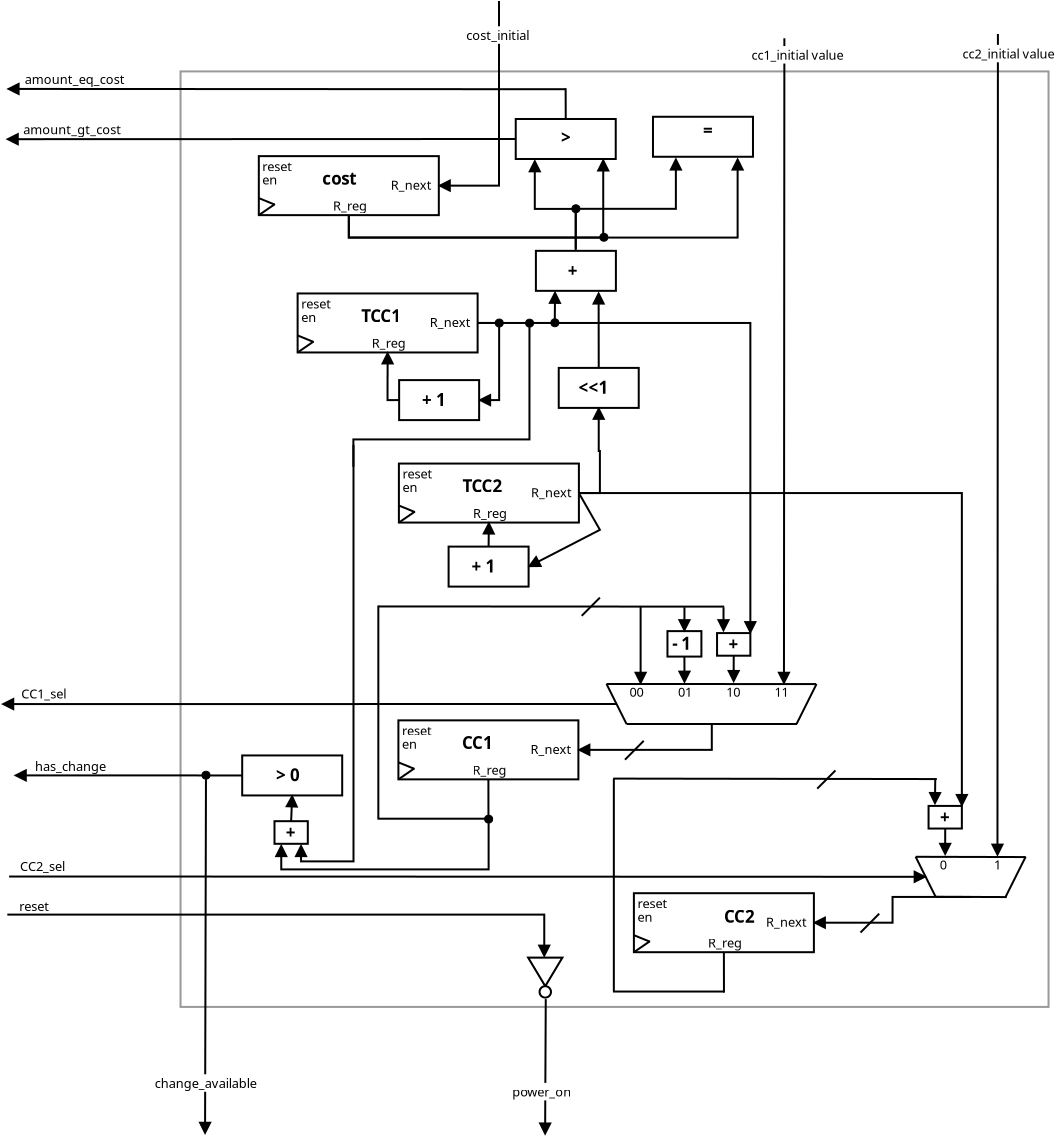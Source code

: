 <?xml version="1.0" encoding="UTF-8"?>
<dia:diagram xmlns:dia="http://www.lysator.liu.se/~alla/dia/">
  <dia:layer name="Background" visible="true" active="true">
    <dia:object type="Standard - Box" version="0" id="O0">
      <dia:attribute name="obj_pos">
        <dia:point val="-6.627,69.714"/>
      </dia:attribute>
      <dia:attribute name="obj_bb">
        <dia:rectangle val="-6.677,69.664;36.823,116.539"/>
      </dia:attribute>
      <dia:attribute name="elem_corner">
        <dia:point val="-6.627,69.714"/>
      </dia:attribute>
      <dia:attribute name="elem_width">
        <dia:real val="43.4"/>
      </dia:attribute>
      <dia:attribute name="elem_height">
        <dia:real val="46.775"/>
      </dia:attribute>
      <dia:attribute name="border_width">
        <dia:real val="0.1"/>
      </dia:attribute>
      <dia:attribute name="border_color">
        <dia:color val="#999999"/>
      </dia:attribute>
      <dia:attribute name="show_background">
        <dia:boolean val="true"/>
      </dia:attribute>
    </dia:object>
    <dia:object type="Standard - Line" version="0" id="O1">
      <dia:attribute name="obj_pos">
        <dia:point val="-5.356,105.103"/>
      </dia:attribute>
      <dia:attribute name="obj_bb">
        <dia:rectangle val="-5.731,105.053;-5.069,122.942"/>
      </dia:attribute>
      <dia:attribute name="conn_endpoints">
        <dia:point val="-5.356,105.103"/>
        <dia:point val="-5.401,122.83"/>
      </dia:attribute>
      <dia:attribute name="numcp">
        <dia:int val="1"/>
      </dia:attribute>
      <dia:attribute name="end_arrow">
        <dia:enum val="3"/>
      </dia:attribute>
      <dia:attribute name="end_arrow_length">
        <dia:real val="0.5"/>
      </dia:attribute>
      <dia:attribute name="end_arrow_width">
        <dia:real val="0.5"/>
      </dia:attribute>
      <dia:connections>
        <dia:connection handle="0" to="O44" connection="8"/>
      </dia:connections>
    </dia:object>
    <dia:object type="Standard - Box" version="0" id="O2">
      <dia:attribute name="obj_pos">
        <dia:point val="16.041,110.803"/>
      </dia:attribute>
      <dia:attribute name="obj_bb">
        <dia:rectangle val="15.991,110.753;25.091,113.803"/>
      </dia:attribute>
      <dia:attribute name="elem_corner">
        <dia:point val="16.041,110.803"/>
      </dia:attribute>
      <dia:attribute name="elem_width">
        <dia:real val="9"/>
      </dia:attribute>
      <dia:attribute name="elem_height">
        <dia:real val="2.95"/>
      </dia:attribute>
      <dia:attribute name="show_background">
        <dia:boolean val="true"/>
      </dia:attribute>
    </dia:object>
    <dia:object type="Standard - Line" version="0" id="O3">
      <dia:attribute name="obj_pos">
        <dia:point val="16.041,112.903"/>
      </dia:attribute>
      <dia:attribute name="obj_bb">
        <dia:rectangle val="15.976,112.838;16.906,113.293"/>
      </dia:attribute>
      <dia:attribute name="conn_endpoints">
        <dia:point val="16.041,112.903"/>
        <dia:point val="16.841,113.228"/>
      </dia:attribute>
      <dia:attribute name="numcp">
        <dia:int val="1"/>
      </dia:attribute>
    </dia:object>
    <dia:object type="Standard - Line" version="0" id="O4">
      <dia:attribute name="obj_pos">
        <dia:point val="16.041,113.753"/>
      </dia:attribute>
      <dia:attribute name="obj_bb">
        <dia:rectangle val="15.971,113.133;16.91,113.823"/>
      </dia:attribute>
      <dia:attribute name="conn_endpoints">
        <dia:point val="16.041,113.753"/>
        <dia:point val="16.841,113.203"/>
      </dia:attribute>
      <dia:attribute name="numcp">
        <dia:int val="1"/>
      </dia:attribute>
      <dia:connections>
        <dia:connection handle="0" to="O2" connection="5"/>
      </dia:connections>
    </dia:object>
    <dia:object type="Standard - Text" version="1" id="O5">
      <dia:attribute name="obj_pos">
        <dia:point val="20.541,112.278"/>
      </dia:attribute>
      <dia:attribute name="obj_bb">
        <dia:rectangle val="20.541,111.491;22.376,112.478"/>
      </dia:attribute>
      <dia:attribute name="text">
        <dia:composite type="text">
          <dia:attribute name="string">
            <dia:string>#CC2#</dia:string>
          </dia:attribute>
          <dia:attribute name="font">
            <dia:font family="sans" style="80" name="Helvetica-Bold"/>
          </dia:attribute>
          <dia:attribute name="height">
            <dia:real val="1.058"/>
          </dia:attribute>
          <dia:attribute name="pos">
            <dia:point val="20.541,112.278"/>
          </dia:attribute>
          <dia:attribute name="color">
            <dia:color val="#000000"/>
          </dia:attribute>
          <dia:attribute name="alignment">
            <dia:enum val="0"/>
          </dia:attribute>
        </dia:composite>
      </dia:attribute>
      <dia:attribute name="valign">
        <dia:enum val="3"/>
      </dia:attribute>
      <dia:connections>
        <dia:connection handle="0" to="O2" connection="8"/>
      </dia:connections>
    </dia:object>
    <dia:object type="Standard - Text" version="1" id="O6">
      <dia:attribute name="obj_pos">
        <dia:point val="16.218,112.228"/>
      </dia:attribute>
      <dia:attribute name="obj_bb">
        <dia:rectangle val="16.218,111.633;17.018,112.38"/>
      </dia:attribute>
      <dia:attribute name="text">
        <dia:composite type="text">
          <dia:attribute name="string">
            <dia:string>#en#</dia:string>
          </dia:attribute>
          <dia:attribute name="font">
            <dia:font family="sans" style="0" name="Helvetica"/>
          </dia:attribute>
          <dia:attribute name="height">
            <dia:real val="0.8"/>
          </dia:attribute>
          <dia:attribute name="pos">
            <dia:point val="16.218,112.228"/>
          </dia:attribute>
          <dia:attribute name="color">
            <dia:color val="#000000"/>
          </dia:attribute>
          <dia:attribute name="alignment">
            <dia:enum val="0"/>
          </dia:attribute>
        </dia:composite>
      </dia:attribute>
      <dia:attribute name="valign">
        <dia:enum val="3"/>
      </dia:attribute>
    </dia:object>
    <dia:object type="Standard - Text" version="1" id="O7">
      <dia:attribute name="obj_pos">
        <dia:point val="16.218,111.556"/>
      </dia:attribute>
      <dia:attribute name="obj_bb">
        <dia:rectangle val="16.218,110.961;17.838,111.709"/>
      </dia:attribute>
      <dia:attribute name="text">
        <dia:composite type="text">
          <dia:attribute name="string">
            <dia:string>#reset#</dia:string>
          </dia:attribute>
          <dia:attribute name="font">
            <dia:font family="sans" style="0" name="Helvetica"/>
          </dia:attribute>
          <dia:attribute name="height">
            <dia:real val="0.8"/>
          </dia:attribute>
          <dia:attribute name="pos">
            <dia:point val="16.218,111.556"/>
          </dia:attribute>
          <dia:attribute name="color">
            <dia:color val="#000000"/>
          </dia:attribute>
          <dia:attribute name="alignment">
            <dia:enum val="0"/>
          </dia:attribute>
        </dia:composite>
      </dia:attribute>
      <dia:attribute name="valign">
        <dia:enum val="3"/>
      </dia:attribute>
    </dia:object>
    <dia:object type="Standard - Text" version="1" id="O8">
      <dia:attribute name="obj_pos">
        <dia:point val="19.748,113.52"/>
      </dia:attribute>
      <dia:attribute name="obj_bb">
        <dia:rectangle val="19.748,112.925;21.563,113.672"/>
      </dia:attribute>
      <dia:attribute name="text">
        <dia:composite type="text">
          <dia:attribute name="string">
            <dia:string>#R_reg#</dia:string>
          </dia:attribute>
          <dia:attribute name="font">
            <dia:font family="sans" style="0" name="Helvetica"/>
          </dia:attribute>
          <dia:attribute name="height">
            <dia:real val="0.8"/>
          </dia:attribute>
          <dia:attribute name="pos">
            <dia:point val="19.748,113.52"/>
          </dia:attribute>
          <dia:attribute name="color">
            <dia:color val="#000000"/>
          </dia:attribute>
          <dia:attribute name="alignment">
            <dia:enum val="0"/>
          </dia:attribute>
        </dia:composite>
      </dia:attribute>
      <dia:attribute name="valign">
        <dia:enum val="3"/>
      </dia:attribute>
    </dia:object>
    <dia:object type="Standard - Text" version="1" id="O9">
      <dia:attribute name="obj_pos">
        <dia:point val="22.642,112.485"/>
      </dia:attribute>
      <dia:attribute name="obj_bb">
        <dia:rectangle val="22.642,111.89;24.827,112.638"/>
      </dia:attribute>
      <dia:attribute name="text">
        <dia:composite type="text">
          <dia:attribute name="string">
            <dia:string>#R_next#</dia:string>
          </dia:attribute>
          <dia:attribute name="font">
            <dia:font family="sans" style="0" name="Helvetica"/>
          </dia:attribute>
          <dia:attribute name="height">
            <dia:real val="0.8"/>
          </dia:attribute>
          <dia:attribute name="pos">
            <dia:point val="22.642,112.485"/>
          </dia:attribute>
          <dia:attribute name="color">
            <dia:color val="#000000"/>
          </dia:attribute>
          <dia:attribute name="alignment">
            <dia:enum val="0"/>
          </dia:attribute>
        </dia:composite>
      </dia:attribute>
      <dia:attribute name="valign">
        <dia:enum val="3"/>
      </dia:attribute>
    </dia:object>
    <dia:object type="Standard - Line" version="0" id="O10">
      <dia:attribute name="obj_pos">
        <dia:point val="28.307,111.826"/>
      </dia:attribute>
      <dia:attribute name="obj_bb">
        <dia:rectangle val="27.3,111.755;28.378,112.841"/>
      </dia:attribute>
      <dia:attribute name="conn_endpoints">
        <dia:point val="28.307,111.826"/>
        <dia:point val="27.37,112.77"/>
      </dia:attribute>
      <dia:attribute name="numcp">
        <dia:int val="1"/>
      </dia:attribute>
    </dia:object>
    <dia:object type="Standard - ZigZagLine" version="1" id="O11">
      <dia:attribute name="obj_pos">
        <dia:point val="32.907,110.989"/>
      </dia:attribute>
      <dia:attribute name="obj_bb">
        <dia:rectangle val="24.929,110.939;32.957,112.609"/>
      </dia:attribute>
      <dia:attribute name="orth_points">
        <dia:point val="32.907,110.989"/>
        <dia:point val="32.907,112.278"/>
        <dia:point val="25.041,112.278"/>
      </dia:attribute>
      <dia:attribute name="orth_orient">
        <dia:enum val="1"/>
        <dia:enum val="0"/>
      </dia:attribute>
      <dia:attribute name="autorouting">
        <dia:boolean val="true"/>
      </dia:attribute>
      <dia:attribute name="end_arrow">
        <dia:enum val="3"/>
      </dia:attribute>
      <dia:attribute name="end_arrow_length">
        <dia:real val="0.5"/>
      </dia:attribute>
      <dia:attribute name="end_arrow_width">
        <dia:real val="0.5"/>
      </dia:attribute>
      <dia:connections>
        <dia:connection handle="0" to="O27" connection="0"/>
        <dia:connection handle="1" to="O2" connection="4"/>
      </dia:connections>
    </dia:object>
    <dia:object type="Standard - PolyLine" version="0" id="O12">
      <dia:attribute name="obj_pos">
        <dia:point val="20.541,113.753"/>
      </dia:attribute>
      <dia:attribute name="obj_bb">
        <dia:rectangle val="20.491,113.703;20.595,115.823"/>
      </dia:attribute>
      <dia:attribute name="poly_points">
        <dia:point val="20.541,113.753"/>
        <dia:point val="20.544,115.773"/>
      </dia:attribute>
      <dia:connections>
        <dia:connection handle="0" to="O2" connection="6"/>
      </dia:connections>
    </dia:object>
    <dia:object type="Standard - PolyLine" version="0" id="O13">
      <dia:attribute name="obj_pos">
        <dia:point val="20.562,115.72"/>
      </dia:attribute>
      <dia:attribute name="obj_bb">
        <dia:rectangle val="14.944,115.67;20.612,115.77"/>
      </dia:attribute>
      <dia:attribute name="poly_points">
        <dia:point val="20.562,115.72"/>
        <dia:point val="14.994,115.72"/>
      </dia:attribute>
    </dia:object>
    <dia:object type="Standard - PolyLine" version="0" id="O14">
      <dia:attribute name="obj_pos">
        <dia:point val="15.038,115.711"/>
      </dia:attribute>
      <dia:attribute name="obj_bb">
        <dia:rectangle val="14.988,105.013;15.088,115.761"/>
      </dia:attribute>
      <dia:attribute name="poly_points">
        <dia:point val="15.038,115.711"/>
        <dia:point val="15.038,105.063"/>
      </dia:attribute>
    </dia:object>
    <dia:object type="Standard - PolyLine" version="0" id="O15">
      <dia:attribute name="obj_pos">
        <dia:point val="15.01,105.073"/>
      </dia:attribute>
      <dia:attribute name="obj_bb">
        <dia:rectangle val="14.96,105.023;31.236,105.146"/>
      </dia:attribute>
      <dia:attribute name="poly_points">
        <dia:point val="15.01,105.073"/>
        <dia:point val="31.186,105.096"/>
      </dia:attribute>
    </dia:object>
    <dia:object type="Standard - Line" version="0" id="O16">
      <dia:attribute name="obj_pos">
        <dia:point val="31.607,107.571"/>
      </dia:attribute>
      <dia:attribute name="obj_bb">
        <dia:rectangle val="31.274,107.521;31.936,108.994"/>
      </dia:attribute>
      <dia:attribute name="conn_endpoints">
        <dia:point val="31.607,107.571"/>
        <dia:point val="31.604,108.882"/>
      </dia:attribute>
      <dia:attribute name="numcp">
        <dia:int val="1"/>
      </dia:attribute>
      <dia:attribute name="end_arrow">
        <dia:enum val="3"/>
      </dia:attribute>
      <dia:attribute name="end_arrow_length">
        <dia:real val="0.5"/>
      </dia:attribute>
      <dia:attribute name="end_arrow_width">
        <dia:real val="0.5"/>
      </dia:attribute>
    </dia:object>
    <dia:group>
      <dia:object type="Standard - Box" version="0" id="O17">
        <dia:attribute name="obj_pos">
          <dia:point val="30.774,106.439"/>
        </dia:attribute>
        <dia:attribute name="obj_bb">
          <dia:rectangle val="30.724,106.389;32.489,107.62"/>
        </dia:attribute>
        <dia:attribute name="elem_corner">
          <dia:point val="30.774,106.439"/>
        </dia:attribute>
        <dia:attribute name="elem_width">
          <dia:real val="1.665"/>
        </dia:attribute>
        <dia:attribute name="elem_height">
          <dia:real val="1.131"/>
        </dia:attribute>
        <dia:attribute name="show_background">
          <dia:boolean val="true"/>
        </dia:attribute>
      </dia:object>
      <dia:object type="Standard - Text" version="1" id="O18">
        <dia:attribute name="obj_pos">
          <dia:point val="31.341,107.301"/>
        </dia:attribute>
        <dia:attribute name="obj_bb">
          <dia:rectangle val="31.341,106.514;32.051,107.501"/>
        </dia:attribute>
        <dia:attribute name="text">
          <dia:composite type="text">
            <dia:attribute name="string">
              <dia:string>#+#</dia:string>
            </dia:attribute>
            <dia:attribute name="font">
              <dia:font family="sans" style="80" name="Helvetica-Bold"/>
            </dia:attribute>
            <dia:attribute name="height">
              <dia:real val="1.058"/>
            </dia:attribute>
            <dia:attribute name="pos">
              <dia:point val="31.341,107.301"/>
            </dia:attribute>
            <dia:attribute name="color">
              <dia:color val="#000000"/>
            </dia:attribute>
            <dia:attribute name="alignment">
              <dia:enum val="0"/>
            </dia:attribute>
          </dia:composite>
        </dia:attribute>
        <dia:attribute name="valign">
          <dia:enum val="3"/>
        </dia:attribute>
      </dia:object>
    </dia:group>
    <dia:object type="Standard - Line" version="0" id="O19">
      <dia:attribute name="obj_pos">
        <dia:point val="31.109,105.062"/>
      </dia:attribute>
      <dia:attribute name="obj_bb">
        <dia:rectangle val="30.77,105.011;31.431,106.454"/>
      </dia:attribute>
      <dia:attribute name="conn_endpoints">
        <dia:point val="31.109,105.062"/>
        <dia:point val="31.094,106.342"/>
      </dia:attribute>
      <dia:attribute name="numcp">
        <dia:int val="1"/>
      </dia:attribute>
      <dia:attribute name="end_arrow">
        <dia:enum val="3"/>
      </dia:attribute>
      <dia:attribute name="end_arrow_length">
        <dia:real val="0.5"/>
      </dia:attribute>
      <dia:attribute name="end_arrow_width">
        <dia:real val="0.5"/>
      </dia:attribute>
    </dia:object>
    <dia:object type="Standard - Line" version="0" id="O20">
      <dia:attribute name="obj_pos">
        <dia:point val="26.118,104.666"/>
      </dia:attribute>
      <dia:attribute name="obj_bb">
        <dia:rectangle val="25.137,104.595;26.188,105.647"/>
      </dia:attribute>
      <dia:attribute name="conn_endpoints">
        <dia:point val="26.118,104.666"/>
        <dia:point val="25.207,105.576"/>
      </dia:attribute>
      <dia:attribute name="numcp">
        <dia:int val="1"/>
      </dia:attribute>
    </dia:object>
    <dia:object type="Standard - Text" version="1" id="O21">
      <dia:attribute name="obj_pos">
        <dia:point val="31.429,99.023"/>
      </dia:attribute>
      <dia:attribute name="obj_bb">
        <dia:rectangle val="31.429,98.428;31.429,99.176"/>
      </dia:attribute>
      <dia:attribute name="text">
        <dia:composite type="text">
          <dia:attribute name="string">
            <dia:string>##</dia:string>
          </dia:attribute>
          <dia:attribute name="font">
            <dia:font family="sans" style="0" name="Helvetica"/>
          </dia:attribute>
          <dia:attribute name="height">
            <dia:real val="0.8"/>
          </dia:attribute>
          <dia:attribute name="pos">
            <dia:point val="31.429,99.023"/>
          </dia:attribute>
          <dia:attribute name="color">
            <dia:color val="#000000"/>
          </dia:attribute>
          <dia:attribute name="alignment">
            <dia:enum val="0"/>
          </dia:attribute>
        </dia:composite>
      </dia:attribute>
      <dia:attribute name="valign">
        <dia:enum val="3"/>
      </dia:attribute>
    </dia:object>
    <dia:object type="Standard - Line" version="0" id="O22">
      <dia:attribute name="obj_pos">
        <dia:point val="34.242,67.844"/>
      </dia:attribute>
      <dia:attribute name="obj_bb">
        <dia:rectangle val="33.888,67.793;34.55,109.034"/>
      </dia:attribute>
      <dia:attribute name="conn_endpoints">
        <dia:point val="34.242,67.844"/>
        <dia:point val="34.219,108.922"/>
      </dia:attribute>
      <dia:attribute name="numcp">
        <dia:int val="1"/>
      </dia:attribute>
      <dia:attribute name="end_arrow">
        <dia:enum val="3"/>
      </dia:attribute>
      <dia:attribute name="end_arrow_length">
        <dia:real val="0.5"/>
      </dia:attribute>
      <dia:attribute name="end_arrow_width">
        <dia:real val="0.5"/>
      </dia:attribute>
    </dia:object>
    <dia:object type="Standard - Text" version="1" id="O23">
      <dia:attribute name="obj_pos">
        <dia:point val="32.472,69.069"/>
      </dia:attribute>
      <dia:attribute name="obj_bb">
        <dia:rectangle val="32.472,68.474;37.614,69.222"/>
      </dia:attribute>
      <dia:attribute name="text">
        <dia:composite type="text">
          <dia:attribute name="string">
            <dia:string>#cc2_initial value#</dia:string>
          </dia:attribute>
          <dia:attribute name="font">
            <dia:font family="sans" style="0" name="Helvetica"/>
          </dia:attribute>
          <dia:attribute name="height">
            <dia:real val="0.8"/>
          </dia:attribute>
          <dia:attribute name="pos">
            <dia:point val="32.472,69.069"/>
          </dia:attribute>
          <dia:attribute name="color">
            <dia:color val="#000000"/>
          </dia:attribute>
          <dia:attribute name="alignment">
            <dia:enum val="0"/>
          </dia:attribute>
        </dia:composite>
      </dia:attribute>
      <dia:attribute name="valign">
        <dia:enum val="3"/>
      </dia:attribute>
      <dia:attribute name="fill_color">
        <dia:color val="#ffffff"/>
      </dia:attribute>
      <dia:attribute name="show_background">
        <dia:boolean val="true"/>
      </dia:attribute>
    </dia:object>
    <dia:object type="Standard - Line" version="0" id="O24">
      <dia:attribute name="obj_pos">
        <dia:point val="30.128,108.983"/>
      </dia:attribute>
      <dia:attribute name="obj_bb">
        <dia:rectangle val="30.078,108.933;35.686,109.046"/>
      </dia:attribute>
      <dia:attribute name="conn_endpoints">
        <dia:point val="30.128,108.983"/>
        <dia:point val="35.636,108.996"/>
      </dia:attribute>
      <dia:attribute name="numcp">
        <dia:int val="1"/>
      </dia:attribute>
    </dia:object>
    <dia:object type="Standard - Line" version="0" id="O25">
      <dia:attribute name="obj_pos">
        <dia:point val="30.128,108.983"/>
      </dia:attribute>
      <dia:attribute name="obj_bb">
        <dia:rectangle val="30.061,108.916;31.195,111.05"/>
      </dia:attribute>
      <dia:attribute name="conn_endpoints">
        <dia:point val="30.128,108.983"/>
        <dia:point val="31.128,110.983"/>
      </dia:attribute>
      <dia:attribute name="numcp">
        <dia:int val="1"/>
      </dia:attribute>
    </dia:object>
    <dia:object type="Standard - Line" version="0" id="O26">
      <dia:attribute name="obj_pos">
        <dia:point val="35.628,108.983"/>
      </dia:attribute>
      <dia:attribute name="obj_bb">
        <dia:rectangle val="34.561,108.916;35.695,111.05"/>
      </dia:attribute>
      <dia:attribute name="conn_endpoints">
        <dia:point val="35.628,108.983"/>
        <dia:point val="34.628,110.983"/>
      </dia:attribute>
      <dia:attribute name="numcp">
        <dia:int val="1"/>
      </dia:attribute>
    </dia:object>
    <dia:object type="Standard - Line" version="0" id="O27">
      <dia:attribute name="obj_pos">
        <dia:point val="31.128,110.983"/>
      </dia:attribute>
      <dia:attribute name="obj_bb">
        <dia:rectangle val="31.078,110.933;34.736,111.046"/>
      </dia:attribute>
      <dia:attribute name="conn_endpoints">
        <dia:point val="31.128,110.983"/>
        <dia:point val="34.686,110.996"/>
      </dia:attribute>
      <dia:attribute name="numcp">
        <dia:int val="1"/>
      </dia:attribute>
    </dia:object>
    <dia:object type="Standard - Text" version="1" id="O28">
      <dia:attribute name="obj_pos">
        <dia:point val="31.331,109.624"/>
      </dia:attribute>
      <dia:attribute name="obj_bb">
        <dia:rectangle val="31.331,109.029;31.739,109.776"/>
      </dia:attribute>
      <dia:attribute name="text">
        <dia:composite type="text">
          <dia:attribute name="string">
            <dia:string>#0#</dia:string>
          </dia:attribute>
          <dia:attribute name="font">
            <dia:font family="sans" style="0" name="Helvetica"/>
          </dia:attribute>
          <dia:attribute name="height">
            <dia:real val="0.8"/>
          </dia:attribute>
          <dia:attribute name="pos">
            <dia:point val="31.331,109.624"/>
          </dia:attribute>
          <dia:attribute name="color">
            <dia:color val="#000000"/>
          </dia:attribute>
          <dia:attribute name="alignment">
            <dia:enum val="0"/>
          </dia:attribute>
        </dia:composite>
      </dia:attribute>
      <dia:attribute name="valign">
        <dia:enum val="3"/>
      </dia:attribute>
    </dia:object>
    <dia:object type="Standard - Text" version="1" id="O29">
      <dia:attribute name="obj_pos">
        <dia:point val="34.048,109.624"/>
      </dia:attribute>
      <dia:attribute name="obj_bb">
        <dia:rectangle val="34.048,109.029;34.456,109.776"/>
      </dia:attribute>
      <dia:attribute name="text">
        <dia:composite type="text">
          <dia:attribute name="string">
            <dia:string>#1#</dia:string>
          </dia:attribute>
          <dia:attribute name="font">
            <dia:font family="sans" style="0" name="Helvetica"/>
          </dia:attribute>
          <dia:attribute name="height">
            <dia:real val="0.8"/>
          </dia:attribute>
          <dia:attribute name="pos">
            <dia:point val="34.048,109.624"/>
          </dia:attribute>
          <dia:attribute name="color">
            <dia:color val="#000000"/>
          </dia:attribute>
          <dia:attribute name="alignment">
            <dia:enum val="0"/>
          </dia:attribute>
        </dia:composite>
      </dia:attribute>
      <dia:attribute name="valign">
        <dia:enum val="3"/>
      </dia:attribute>
    </dia:object>
    <dia:object type="Standard - Line" version="0" id="O30">
      <dia:attribute name="obj_pos">
        <dia:point val="-15.198,109.968"/>
      </dia:attribute>
      <dia:attribute name="obj_bb">
        <dia:rectangle val="-15.248,109.652;30.74,110.314"/>
      </dia:attribute>
      <dia:attribute name="conn_endpoints">
        <dia:point val="-15.198,109.968"/>
        <dia:point val="30.628,109.983"/>
      </dia:attribute>
      <dia:attribute name="numcp">
        <dia:int val="1"/>
      </dia:attribute>
      <dia:attribute name="end_arrow">
        <dia:enum val="3"/>
      </dia:attribute>
      <dia:attribute name="end_arrow_length">
        <dia:real val="0.5"/>
      </dia:attribute>
      <dia:attribute name="end_arrow_width">
        <dia:real val="0.5"/>
      </dia:attribute>
      <dia:connections>
        <dia:connection handle="1" to="O25" connection="0"/>
      </dia:connections>
    </dia:object>
    <dia:group>
      <dia:object type="Standard - Box" version="0" id="O31">
        <dia:attribute name="obj_pos">
          <dia:point val="4.266,102.161"/>
        </dia:attribute>
        <dia:attribute name="obj_bb">
          <dia:rectangle val="4.216,102.111;13.316,105.161"/>
        </dia:attribute>
        <dia:attribute name="elem_corner">
          <dia:point val="4.266,102.161"/>
        </dia:attribute>
        <dia:attribute name="elem_width">
          <dia:real val="9"/>
        </dia:attribute>
        <dia:attribute name="elem_height">
          <dia:real val="2.95"/>
        </dia:attribute>
        <dia:attribute name="show_background">
          <dia:boolean val="true"/>
        </dia:attribute>
      </dia:object>
      <dia:object type="Standard - Line" version="0" id="O32">
        <dia:attribute name="obj_pos">
          <dia:point val="4.266,104.261"/>
        </dia:attribute>
        <dia:attribute name="obj_bb">
          <dia:rectangle val="4.201,104.196;5.131,104.651"/>
        </dia:attribute>
        <dia:attribute name="conn_endpoints">
          <dia:point val="4.266,104.261"/>
          <dia:point val="5.066,104.586"/>
        </dia:attribute>
        <dia:attribute name="numcp">
          <dia:int val="1"/>
        </dia:attribute>
      </dia:object>
      <dia:object type="Standard - Line" version="0" id="O33">
        <dia:attribute name="obj_pos">
          <dia:point val="4.266,105.111"/>
        </dia:attribute>
        <dia:attribute name="obj_bb">
          <dia:rectangle val="4.196,104.491;5.135,105.181"/>
        </dia:attribute>
        <dia:attribute name="conn_endpoints">
          <dia:point val="4.266,105.111"/>
          <dia:point val="5.066,104.561"/>
        </dia:attribute>
        <dia:attribute name="numcp">
          <dia:int val="1"/>
        </dia:attribute>
        <dia:connections>
          <dia:connection handle="0" to="O31" connection="5"/>
        </dia:connections>
      </dia:object>
      <dia:object type="Standard - Text" version="1" id="O34">
        <dia:attribute name="obj_pos">
          <dia:point val="7.442,103.595"/>
        </dia:attribute>
        <dia:attribute name="obj_bb">
          <dia:rectangle val="7.442,102.808;9.277,103.795"/>
        </dia:attribute>
        <dia:attribute name="text">
          <dia:composite type="text">
            <dia:attribute name="string">
              <dia:string>#CC1#</dia:string>
            </dia:attribute>
            <dia:attribute name="font">
              <dia:font family="sans" style="80" name="Helvetica-Bold"/>
            </dia:attribute>
            <dia:attribute name="height">
              <dia:real val="1.058"/>
            </dia:attribute>
            <dia:attribute name="pos">
              <dia:point val="7.442,103.595"/>
            </dia:attribute>
            <dia:attribute name="color">
              <dia:color val="#000000"/>
            </dia:attribute>
            <dia:attribute name="alignment">
              <dia:enum val="0"/>
            </dia:attribute>
          </dia:composite>
        </dia:attribute>
        <dia:attribute name="valign">
          <dia:enum val="3"/>
        </dia:attribute>
      </dia:object>
      <dia:object type="Standard - Text" version="1" id="O35">
        <dia:attribute name="obj_pos">
          <dia:point val="4.442,103.585"/>
        </dia:attribute>
        <dia:attribute name="obj_bb">
          <dia:rectangle val="4.442,102.99;5.242,103.737"/>
        </dia:attribute>
        <dia:attribute name="text">
          <dia:composite type="text">
            <dia:attribute name="string">
              <dia:string>#en#</dia:string>
            </dia:attribute>
            <dia:attribute name="font">
              <dia:font family="sans" style="0" name="Helvetica"/>
            </dia:attribute>
            <dia:attribute name="height">
              <dia:real val="0.8"/>
            </dia:attribute>
            <dia:attribute name="pos">
              <dia:point val="4.442,103.585"/>
            </dia:attribute>
            <dia:attribute name="color">
              <dia:color val="#000000"/>
            </dia:attribute>
            <dia:attribute name="alignment">
              <dia:enum val="0"/>
            </dia:attribute>
          </dia:composite>
        </dia:attribute>
        <dia:attribute name="valign">
          <dia:enum val="3"/>
        </dia:attribute>
      </dia:object>
      <dia:object type="Standard - Text" version="1" id="O36">
        <dia:attribute name="obj_pos">
          <dia:point val="4.442,102.913"/>
        </dia:attribute>
        <dia:attribute name="obj_bb">
          <dia:rectangle val="4.442,102.318;6.062,103.066"/>
        </dia:attribute>
        <dia:attribute name="text">
          <dia:composite type="text">
            <dia:attribute name="string">
              <dia:string>#reset#</dia:string>
            </dia:attribute>
            <dia:attribute name="font">
              <dia:font family="sans" style="0" name="Helvetica"/>
            </dia:attribute>
            <dia:attribute name="height">
              <dia:real val="0.8"/>
            </dia:attribute>
            <dia:attribute name="pos">
              <dia:point val="4.442,102.913"/>
            </dia:attribute>
            <dia:attribute name="color">
              <dia:color val="#000000"/>
            </dia:attribute>
            <dia:attribute name="alignment">
              <dia:enum val="0"/>
            </dia:attribute>
          </dia:composite>
        </dia:attribute>
        <dia:attribute name="valign">
          <dia:enum val="3"/>
        </dia:attribute>
      </dia:object>
      <dia:object type="Standard - Text" version="1" id="O37">
        <dia:attribute name="obj_pos">
          <dia:point val="7.973,104.878"/>
        </dia:attribute>
        <dia:attribute name="obj_bb">
          <dia:rectangle val="7.973,104.283;9.788,105.031"/>
        </dia:attribute>
        <dia:attribute name="text">
          <dia:composite type="text">
            <dia:attribute name="string">
              <dia:string>#R_reg#</dia:string>
            </dia:attribute>
            <dia:attribute name="font">
              <dia:font family="sans" style="0" name="Helvetica"/>
            </dia:attribute>
            <dia:attribute name="height">
              <dia:real val="0.8"/>
            </dia:attribute>
            <dia:attribute name="pos">
              <dia:point val="7.973,104.878"/>
            </dia:attribute>
            <dia:attribute name="color">
              <dia:color val="#000000"/>
            </dia:attribute>
            <dia:attribute name="alignment">
              <dia:enum val="0"/>
            </dia:attribute>
          </dia:composite>
        </dia:attribute>
        <dia:attribute name="valign">
          <dia:enum val="3"/>
        </dia:attribute>
      </dia:object>
      <dia:object type="Standard - Text" version="1" id="O38">
        <dia:attribute name="obj_pos">
          <dia:point val="10.867,103.843"/>
        </dia:attribute>
        <dia:attribute name="obj_bb">
          <dia:rectangle val="10.867,103.248;13.052,103.996"/>
        </dia:attribute>
        <dia:attribute name="text">
          <dia:composite type="text">
            <dia:attribute name="string">
              <dia:string>#R_next#</dia:string>
            </dia:attribute>
            <dia:attribute name="font">
              <dia:font family="sans" style="0" name="Helvetica"/>
            </dia:attribute>
            <dia:attribute name="height">
              <dia:real val="0.8"/>
            </dia:attribute>
            <dia:attribute name="pos">
              <dia:point val="10.867,103.843"/>
            </dia:attribute>
            <dia:attribute name="color">
              <dia:color val="#000000"/>
            </dia:attribute>
            <dia:attribute name="alignment">
              <dia:enum val="0"/>
            </dia:attribute>
          </dia:composite>
        </dia:attribute>
        <dia:attribute name="valign">
          <dia:enum val="3"/>
        </dia:attribute>
      </dia:object>
    </dia:group>
    <dia:object type="Standard - Text" version="1" id="O39">
      <dia:attribute name="obj_pos">
        <dia:point val="-13.901,104.689"/>
      </dia:attribute>
      <dia:attribute name="obj_bb">
        <dia:rectangle val="-13.901,104.094;-10.094,104.841"/>
      </dia:attribute>
      <dia:attribute name="text">
        <dia:composite type="text">
          <dia:attribute name="string">
            <dia:string>#has_change#</dia:string>
          </dia:attribute>
          <dia:attribute name="font">
            <dia:font family="sans" style="0" name="Helvetica"/>
          </dia:attribute>
          <dia:attribute name="height">
            <dia:real val="0.8"/>
          </dia:attribute>
          <dia:attribute name="pos">
            <dia:point val="-13.901,104.689"/>
          </dia:attribute>
          <dia:attribute name="color">
            <dia:color val="#000000"/>
          </dia:attribute>
          <dia:attribute name="alignment">
            <dia:enum val="0"/>
          </dia:attribute>
        </dia:composite>
      </dia:attribute>
      <dia:attribute name="valign">
        <dia:enum val="3"/>
      </dia:attribute>
    </dia:object>
    <dia:group>
      <dia:object type="Standard - Box" version="0" id="O40">
        <dia:attribute name="obj_pos">
          <dia:point val="-3.544,103.915"/>
        </dia:attribute>
        <dia:attribute name="obj_bb">
          <dia:rectangle val="-3.594,103.865;1.506,105.965"/>
        </dia:attribute>
        <dia:attribute name="elem_corner">
          <dia:point val="-3.544,103.915"/>
        </dia:attribute>
        <dia:attribute name="elem_width">
          <dia:real val="5"/>
        </dia:attribute>
        <dia:attribute name="elem_height">
          <dia:real val="2"/>
        </dia:attribute>
        <dia:attribute name="show_background">
          <dia:boolean val="true"/>
        </dia:attribute>
      </dia:object>
      <dia:object type="Standard - Text" version="1" id="O41">
        <dia:attribute name="obj_pos">
          <dia:point val="-1.852,105.208"/>
        </dia:attribute>
        <dia:attribute name="obj_bb">
          <dia:rectangle val="-1.852,104.421;-0.257,105.408"/>
        </dia:attribute>
        <dia:attribute name="text">
          <dia:composite type="text">
            <dia:attribute name="string">
              <dia:string>#&gt; 0#</dia:string>
            </dia:attribute>
            <dia:attribute name="font">
              <dia:font family="sans" style="80" name="Helvetica-Bold"/>
            </dia:attribute>
            <dia:attribute name="height">
              <dia:real val="1.058"/>
            </dia:attribute>
            <dia:attribute name="pos">
              <dia:point val="-1.852,105.208"/>
            </dia:attribute>
            <dia:attribute name="color">
              <dia:color val="#000000"/>
            </dia:attribute>
            <dia:attribute name="alignment">
              <dia:enum val="0"/>
            </dia:attribute>
          </dia:composite>
        </dia:attribute>
        <dia:attribute name="valign">
          <dia:enum val="3"/>
        </dia:attribute>
      </dia:object>
    </dia:group>
    <dia:object type="Standard - Line" version="0" id="O42">
      <dia:attribute name="obj_pos">
        <dia:point val="-3.544,104.915"/>
      </dia:attribute>
      <dia:attribute name="obj_bb">
        <dia:rectangle val="-15.026,104.582;-3.494,105.244"/>
      </dia:attribute>
      <dia:attribute name="conn_endpoints">
        <dia:point val="-3.544,104.915"/>
        <dia:point val="-14.914,104.913"/>
      </dia:attribute>
      <dia:attribute name="numcp">
        <dia:int val="1"/>
      </dia:attribute>
      <dia:attribute name="end_arrow">
        <dia:enum val="3"/>
      </dia:attribute>
      <dia:attribute name="end_arrow_length">
        <dia:real val="0.5"/>
      </dia:attribute>
      <dia:attribute name="end_arrow_width">
        <dia:real val="0.5"/>
      </dia:attribute>
      <dia:connections>
        <dia:connection handle="0" to="O40" connection="3"/>
      </dia:connections>
    </dia:object>
    <dia:object type="Standard - Line" version="0" id="O43">
      <dia:attribute name="obj_pos">
        <dia:point val="16.532,103.184"/>
      </dia:attribute>
      <dia:attribute name="obj_bb">
        <dia:rectangle val="15.524,103.113;16.603,104.199"/>
      </dia:attribute>
      <dia:attribute name="conn_endpoints">
        <dia:point val="16.532,103.184"/>
        <dia:point val="15.595,104.128"/>
      </dia:attribute>
      <dia:attribute name="numcp">
        <dia:int val="1"/>
      </dia:attribute>
    </dia:object>
    <dia:object type="Standard - Ellipse" version="0" id="O44">
      <dia:attribute name="obj_pos">
        <dia:point val="-5.555,104.703"/>
      </dia:attribute>
      <dia:attribute name="obj_bb">
        <dia:rectangle val="-5.555,104.703;-5.155,105.103"/>
      </dia:attribute>
      <dia:attribute name="elem_corner">
        <dia:point val="-5.555,104.703"/>
      </dia:attribute>
      <dia:attribute name="elem_width">
        <dia:real val="0.4"/>
      </dia:attribute>
      <dia:attribute name="elem_height">
        <dia:real val="0.4"/>
      </dia:attribute>
      <dia:attribute name="border_width">
        <dia:real val="1.175e-38"/>
      </dia:attribute>
      <dia:attribute name="inner_color">
        <dia:color val="#000000"/>
      </dia:attribute>
      <dia:attribute name="aspect">
        <dia:enum val="2"/>
      </dia:attribute>
    </dia:object>
    <dia:object type="Standard - ZigZagLine" version="1" id="O45">
      <dia:attribute name="obj_pos">
        <dia:point val="19.936,102.343"/>
      </dia:attribute>
      <dia:attribute name="obj_bb">
        <dia:rectangle val="13.154,102.293;19.985,103.967"/>
      </dia:attribute>
      <dia:attribute name="orth_points">
        <dia:point val="19.936,102.343"/>
        <dia:point val="19.936,103.636"/>
        <dia:point val="13.266,103.636"/>
      </dia:attribute>
      <dia:attribute name="orth_orient">
        <dia:enum val="1"/>
        <dia:enum val="0"/>
      </dia:attribute>
      <dia:attribute name="autorouting">
        <dia:boolean val="true"/>
      </dia:attribute>
      <dia:attribute name="end_arrow">
        <dia:enum val="3"/>
      </dia:attribute>
      <dia:attribute name="end_arrow_length">
        <dia:real val="0.5"/>
      </dia:attribute>
      <dia:attribute name="end_arrow_width">
        <dia:real val="0.5"/>
      </dia:attribute>
    </dia:object>
    <dia:object type="Standard - PolyLine" version="0" id="O46">
      <dia:attribute name="obj_pos">
        <dia:point val="8.766,105.111"/>
      </dia:attribute>
      <dia:attribute name="obj_bb">
        <dia:rectangle val="8.716,105.061;8.819,107.181"/>
      </dia:attribute>
      <dia:attribute name="poly_points">
        <dia:point val="8.766,105.111"/>
        <dia:point val="8.769,107.131"/>
      </dia:attribute>
    </dia:object>
    <dia:object type="Standard - PolyLine" version="0" id="O47">
      <dia:attribute name="obj_pos">
        <dia:point val="8.787,107.078"/>
      </dia:attribute>
      <dia:attribute name="obj_bb">
        <dia:rectangle val="3.169,107.028;8.837,107.128"/>
      </dia:attribute>
      <dia:attribute name="poly_points">
        <dia:point val="8.787,107.078"/>
        <dia:point val="3.219,107.078"/>
      </dia:attribute>
    </dia:object>
    <dia:object type="Standard - PolyLine" version="0" id="O48">
      <dia:attribute name="obj_pos">
        <dia:point val="3.263,107.069"/>
      </dia:attribute>
      <dia:attribute name="obj_bb">
        <dia:rectangle val="3.213,96.371;3.313,107.119"/>
      </dia:attribute>
      <dia:attribute name="poly_points">
        <dia:point val="3.263,107.069"/>
        <dia:point val="3.263,96.421"/>
      </dia:attribute>
    </dia:object>
    <dia:object type="Standard - PolyLine" version="0" id="O49">
      <dia:attribute name="obj_pos">
        <dia:point val="3.245,96.465"/>
      </dia:attribute>
      <dia:attribute name="obj_bb">
        <dia:rectangle val="3.195,96.415;20.608,96.524"/>
      </dia:attribute>
      <dia:attribute name="poly_points">
        <dia:point val="3.245,96.465"/>
        <dia:point val="20.558,96.474"/>
      </dia:attribute>
    </dia:object>
    <dia:group>
      <dia:object type="Standard - Line" version="0" id="O50">
        <dia:attribute name="obj_pos">
          <dia:point val="14.673,100.343"/>
        </dia:attribute>
        <dia:attribute name="obj_bb">
          <dia:rectangle val="14.623,100.293;25.202,100.396"/>
        </dia:attribute>
        <dia:attribute name="conn_endpoints">
          <dia:point val="14.673,100.343"/>
          <dia:point val="25.152,100.346"/>
        </dia:attribute>
        <dia:attribute name="numcp">
          <dia:int val="1"/>
        </dia:attribute>
      </dia:object>
      <dia:object type="Standard - Line" version="0" id="O51">
        <dia:attribute name="obj_pos">
          <dia:point val="14.673,100.343"/>
        </dia:attribute>
        <dia:attribute name="obj_bb">
          <dia:rectangle val="14.606,100.276;15.74,102.41"/>
        </dia:attribute>
        <dia:attribute name="conn_endpoints">
          <dia:point val="14.673,100.343"/>
          <dia:point val="15.673,102.343"/>
        </dia:attribute>
        <dia:attribute name="numcp">
          <dia:int val="1"/>
        </dia:attribute>
      </dia:object>
      <dia:object type="Standard - Line" version="0" id="O52">
        <dia:attribute name="obj_pos">
          <dia:point val="25.173,100.343"/>
        </dia:attribute>
        <dia:attribute name="obj_bb">
          <dia:rectangle val="24.106,100.276;25.24,102.41"/>
        </dia:attribute>
        <dia:attribute name="conn_endpoints">
          <dia:point val="25.173,100.343"/>
          <dia:point val="24.173,102.343"/>
        </dia:attribute>
        <dia:attribute name="numcp">
          <dia:int val="1"/>
        </dia:attribute>
      </dia:object>
      <dia:object type="Standard - Line" version="0" id="O53">
        <dia:attribute name="obj_pos">
          <dia:point val="15.673,102.343"/>
        </dia:attribute>
        <dia:attribute name="obj_bb">
          <dia:rectangle val="15.623,102.293;24.248,102.394"/>
        </dia:attribute>
        <dia:attribute name="conn_endpoints">
          <dia:point val="15.673,102.343"/>
          <dia:point val="24.198,102.344"/>
        </dia:attribute>
        <dia:attribute name="numcp">
          <dia:int val="1"/>
        </dia:attribute>
      </dia:object>
      <dia:object type="Standard - Text" version="1" id="O54">
        <dia:attribute name="obj_pos">
          <dia:point val="15.826,100.984"/>
        </dia:attribute>
        <dia:attribute name="obj_bb">
          <dia:rectangle val="15.826,100.389;16.642,101.136"/>
        </dia:attribute>
        <dia:attribute name="text">
          <dia:composite type="text">
            <dia:attribute name="string">
              <dia:string>#00#</dia:string>
            </dia:attribute>
            <dia:attribute name="font">
              <dia:font family="sans" style="0" name="Helvetica"/>
            </dia:attribute>
            <dia:attribute name="height">
              <dia:real val="0.8"/>
            </dia:attribute>
            <dia:attribute name="pos">
              <dia:point val="15.826,100.984"/>
            </dia:attribute>
            <dia:attribute name="color">
              <dia:color val="#000000"/>
            </dia:attribute>
            <dia:attribute name="alignment">
              <dia:enum val="0"/>
            </dia:attribute>
          </dia:composite>
        </dia:attribute>
        <dia:attribute name="valign">
          <dia:enum val="3"/>
        </dia:attribute>
      </dia:object>
      <dia:object type="Standard - Text" version="1" id="O55">
        <dia:attribute name="obj_pos">
          <dia:point val="18.243,100.984"/>
        </dia:attribute>
        <dia:attribute name="obj_bb">
          <dia:rectangle val="18.243,100.389;19.058,101.136"/>
        </dia:attribute>
        <dia:attribute name="text">
          <dia:composite type="text">
            <dia:attribute name="string">
              <dia:string>#01#</dia:string>
            </dia:attribute>
            <dia:attribute name="font">
              <dia:font family="sans" style="0" name="Helvetica"/>
            </dia:attribute>
            <dia:attribute name="height">
              <dia:real val="0.8"/>
            </dia:attribute>
            <dia:attribute name="pos">
              <dia:point val="18.243,100.984"/>
            </dia:attribute>
            <dia:attribute name="color">
              <dia:color val="#000000"/>
            </dia:attribute>
            <dia:attribute name="alignment">
              <dia:enum val="0"/>
            </dia:attribute>
          </dia:composite>
        </dia:attribute>
        <dia:attribute name="valign">
          <dia:enum val="3"/>
        </dia:attribute>
      </dia:object>
      <dia:object type="Standard - Text" version="1" id="O56">
        <dia:attribute name="obj_pos">
          <dia:point val="20.66,100.984"/>
        </dia:attribute>
        <dia:attribute name="obj_bb">
          <dia:rectangle val="20.66,100.389;21.475,101.136"/>
        </dia:attribute>
        <dia:attribute name="text">
          <dia:composite type="text">
            <dia:attribute name="string">
              <dia:string>#10#</dia:string>
            </dia:attribute>
            <dia:attribute name="font">
              <dia:font family="sans" style="0" name="Helvetica"/>
            </dia:attribute>
            <dia:attribute name="height">
              <dia:real val="0.8"/>
            </dia:attribute>
            <dia:attribute name="pos">
              <dia:point val="20.66,100.984"/>
            </dia:attribute>
            <dia:attribute name="color">
              <dia:color val="#000000"/>
            </dia:attribute>
            <dia:attribute name="alignment">
              <dia:enum val="0"/>
            </dia:attribute>
          </dia:composite>
        </dia:attribute>
        <dia:attribute name="valign">
          <dia:enum val="3"/>
        </dia:attribute>
      </dia:object>
      <dia:object type="Standard - Text" version="1" id="O57">
        <dia:attribute name="obj_pos">
          <dia:point val="23.077,100.984"/>
        </dia:attribute>
        <dia:attribute name="obj_bb">
          <dia:rectangle val="23.077,100.389;23.892,101.136"/>
        </dia:attribute>
        <dia:attribute name="text">
          <dia:composite type="text">
            <dia:attribute name="string">
              <dia:string>#11#</dia:string>
            </dia:attribute>
            <dia:attribute name="font">
              <dia:font family="sans" style="0" name="Helvetica"/>
            </dia:attribute>
            <dia:attribute name="height">
              <dia:real val="0.8"/>
            </dia:attribute>
            <dia:attribute name="pos">
              <dia:point val="23.077,100.984"/>
            </dia:attribute>
            <dia:attribute name="color">
              <dia:color val="#000000"/>
            </dia:attribute>
            <dia:attribute name="alignment">
              <dia:enum val="0"/>
            </dia:attribute>
          </dia:composite>
        </dia:attribute>
        <dia:attribute name="valign">
          <dia:enum val="3"/>
        </dia:attribute>
      </dia:object>
    </dia:group>
    <dia:object type="Standard - Line" version="0" id="O58">
      <dia:attribute name="obj_pos">
        <dia:point val="16.377,96.439"/>
      </dia:attribute>
      <dia:attribute name="obj_bb">
        <dia:rectangle val="16.046,96.388;16.708,100.443"/>
      </dia:attribute>
      <dia:attribute name="conn_endpoints">
        <dia:point val="16.377,96.439"/>
        <dia:point val="16.377,100.331"/>
      </dia:attribute>
      <dia:attribute name="numcp">
        <dia:int val="1"/>
      </dia:attribute>
      <dia:attribute name="end_arrow">
        <dia:enum val="3"/>
      </dia:attribute>
      <dia:attribute name="end_arrow_length">
        <dia:real val="0.5"/>
      </dia:attribute>
      <dia:attribute name="end_arrow_width">
        <dia:real val="0.5"/>
      </dia:attribute>
    </dia:object>
    <dia:object type="Standard - Line" version="0" id="O59">
      <dia:attribute name="obj_pos">
        <dia:point val="18.567,98.972"/>
      </dia:attribute>
      <dia:attribute name="obj_bb">
        <dia:rectangle val="18.238,98.922;18.9,100.386"/>
      </dia:attribute>
      <dia:attribute name="conn_endpoints">
        <dia:point val="18.567,98.972"/>
        <dia:point val="18.57,100.274"/>
      </dia:attribute>
      <dia:attribute name="numcp">
        <dia:int val="1"/>
      </dia:attribute>
      <dia:attribute name="end_arrow">
        <dia:enum val="3"/>
      </dia:attribute>
      <dia:attribute name="end_arrow_length">
        <dia:real val="0.5"/>
      </dia:attribute>
      <dia:attribute name="end_arrow_width">
        <dia:real val="0.5"/>
      </dia:attribute>
    </dia:object>
    <dia:object type="Standard - Line" version="0" id="O60">
      <dia:attribute name="obj_pos">
        <dia:point val="21.032,98.928"/>
      </dia:attribute>
      <dia:attribute name="obj_bb">
        <dia:rectangle val="20.699,98.878;21.361,100.351"/>
      </dia:attribute>
      <dia:attribute name="conn_endpoints">
        <dia:point val="21.032,98.928"/>
        <dia:point val="21.029,100.239"/>
      </dia:attribute>
      <dia:attribute name="numcp">
        <dia:int val="1"/>
      </dia:attribute>
      <dia:attribute name="end_arrow">
        <dia:enum val="3"/>
      </dia:attribute>
      <dia:attribute name="end_arrow_length">
        <dia:real val="0.5"/>
      </dia:attribute>
      <dia:attribute name="end_arrow_width">
        <dia:real val="0.5"/>
      </dia:attribute>
    </dia:object>
    <dia:group>
      <dia:object type="Standard - Box" version="0" id="O61">
        <dia:attribute name="obj_pos">
          <dia:point val="20.199,97.797"/>
        </dia:attribute>
        <dia:attribute name="obj_bb">
          <dia:rectangle val="20.149,97.747;21.914,98.978"/>
        </dia:attribute>
        <dia:attribute name="elem_corner">
          <dia:point val="20.199,97.797"/>
        </dia:attribute>
        <dia:attribute name="elem_width">
          <dia:real val="1.665"/>
        </dia:attribute>
        <dia:attribute name="elem_height">
          <dia:real val="1.131"/>
        </dia:attribute>
        <dia:attribute name="show_background">
          <dia:boolean val="true"/>
        </dia:attribute>
      </dia:object>
      <dia:object type="Standard - Text" version="1" id="O62">
        <dia:attribute name="obj_pos">
          <dia:point val="20.766,98.659"/>
        </dia:attribute>
        <dia:attribute name="obj_bb">
          <dia:rectangle val="20.766,97.871;21.476,98.859"/>
        </dia:attribute>
        <dia:attribute name="text">
          <dia:composite type="text">
            <dia:attribute name="string">
              <dia:string>#+#</dia:string>
            </dia:attribute>
            <dia:attribute name="font">
              <dia:font family="sans" style="80" name="Helvetica-Bold"/>
            </dia:attribute>
            <dia:attribute name="height">
              <dia:real val="1.058"/>
            </dia:attribute>
            <dia:attribute name="pos">
              <dia:point val="20.766,98.659"/>
            </dia:attribute>
            <dia:attribute name="color">
              <dia:color val="#000000"/>
            </dia:attribute>
            <dia:attribute name="alignment">
              <dia:enum val="0"/>
            </dia:attribute>
          </dia:composite>
        </dia:attribute>
        <dia:attribute name="valign">
          <dia:enum val="3"/>
        </dia:attribute>
      </dia:object>
    </dia:group>
    <dia:group>
      <dia:object type="Standard - Box" version="0" id="O63">
        <dia:attribute name="obj_pos">
          <dia:point val="17.719,97.699"/>
        </dia:attribute>
        <dia:attribute name="obj_bb">
          <dia:rectangle val="17.669,97.649;19.466,99.022"/>
        </dia:attribute>
        <dia:attribute name="elem_corner">
          <dia:point val="17.719,97.699"/>
        </dia:attribute>
        <dia:attribute name="elem_width">
          <dia:real val="1.697"/>
        </dia:attribute>
        <dia:attribute name="elem_height">
          <dia:real val="1.273"/>
        </dia:attribute>
        <dia:attribute name="show_background">
          <dia:boolean val="true"/>
        </dia:attribute>
      </dia:object>
      <dia:object type="Standard - Text" version="1" id="O64">
        <dia:attribute name="obj_pos">
          <dia:point val="17.96,98.632"/>
        </dia:attribute>
        <dia:attribute name="obj_bb">
          <dia:rectangle val="17.96,97.845;19.198,98.832"/>
        </dia:attribute>
        <dia:attribute name="text">
          <dia:composite type="text">
            <dia:attribute name="string">
              <dia:string>#- 1#</dia:string>
            </dia:attribute>
            <dia:attribute name="font">
              <dia:font family="sans" style="80" name="Helvetica-Bold"/>
            </dia:attribute>
            <dia:attribute name="height">
              <dia:real val="1.058"/>
            </dia:attribute>
            <dia:attribute name="pos">
              <dia:point val="17.96,98.632"/>
            </dia:attribute>
            <dia:attribute name="color">
              <dia:color val="#000000"/>
            </dia:attribute>
            <dia:attribute name="alignment">
              <dia:enum val="0"/>
            </dia:attribute>
          </dia:composite>
        </dia:attribute>
        <dia:attribute name="valign">
          <dia:enum val="3"/>
        </dia:attribute>
      </dia:object>
    </dia:group>
    <dia:object type="Standard - Line" version="0" id="O65">
      <dia:attribute name="obj_pos">
        <dia:point val="18.569,96.503"/>
      </dia:attribute>
      <dia:attribute name="obj_bb">
        <dia:rectangle val="18.237,96.453;18.899,97.811"/>
      </dia:attribute>
      <dia:attribute name="conn_endpoints">
        <dia:point val="18.569,96.503"/>
        <dia:point val="18.567,97.699"/>
      </dia:attribute>
      <dia:attribute name="numcp">
        <dia:int val="1"/>
      </dia:attribute>
      <dia:attribute name="end_arrow">
        <dia:enum val="3"/>
      </dia:attribute>
      <dia:attribute name="end_arrow_length">
        <dia:real val="0.5"/>
      </dia:attribute>
      <dia:attribute name="end_arrow_width">
        <dia:real val="0.5"/>
      </dia:attribute>
    </dia:object>
    <dia:object type="Standard - Line" version="0" id="O66">
      <dia:attribute name="obj_pos">
        <dia:point val="20.523,96.509"/>
      </dia:attribute>
      <dia:attribute name="obj_bb">
        <dia:rectangle val="20.19,96.459;20.852,97.811"/>
      </dia:attribute>
      <dia:attribute name="conn_endpoints">
        <dia:point val="20.523,96.509"/>
        <dia:point val="20.519,97.699"/>
      </dia:attribute>
      <dia:attribute name="numcp">
        <dia:int val="1"/>
      </dia:attribute>
      <dia:attribute name="end_arrow">
        <dia:enum val="3"/>
      </dia:attribute>
      <dia:attribute name="end_arrow_length">
        <dia:real val="0.5"/>
      </dia:attribute>
      <dia:attribute name="end_arrow_width">
        <dia:real val="0.5"/>
      </dia:attribute>
    </dia:object>
    <dia:object type="Standard - Line" version="0" id="O67">
      <dia:attribute name="obj_pos">
        <dia:point val="14.342,96.023"/>
      </dia:attribute>
      <dia:attribute name="obj_bb">
        <dia:rectangle val="13.361,95.952;14.413,97.004"/>
      </dia:attribute>
      <dia:attribute name="conn_endpoints">
        <dia:point val="14.342,96.023"/>
        <dia:point val="13.432,96.933"/>
      </dia:attribute>
      <dia:attribute name="numcp">
        <dia:int val="1"/>
      </dia:attribute>
    </dia:object>
    <dia:object type="Standard - Text" version="1" id="O68">
      <dia:attribute name="obj_pos">
        <dia:point val="19.654,90.381"/>
      </dia:attribute>
      <dia:attribute name="obj_bb">
        <dia:rectangle val="19.654,89.786;19.654,90.533"/>
      </dia:attribute>
      <dia:attribute name="text">
        <dia:composite type="text">
          <dia:attribute name="string">
            <dia:string>##</dia:string>
          </dia:attribute>
          <dia:attribute name="font">
            <dia:font family="sans" style="0" name="Helvetica"/>
          </dia:attribute>
          <dia:attribute name="height">
            <dia:real val="0.8"/>
          </dia:attribute>
          <dia:attribute name="pos">
            <dia:point val="19.654,90.381"/>
          </dia:attribute>
          <dia:attribute name="color">
            <dia:color val="#000000"/>
          </dia:attribute>
          <dia:attribute name="alignment">
            <dia:enum val="0"/>
          </dia:attribute>
        </dia:composite>
      </dia:attribute>
      <dia:attribute name="valign">
        <dia:enum val="3"/>
      </dia:attribute>
    </dia:object>
    <dia:object type="Standard - Line" version="0" id="O69">
      <dia:attribute name="obj_pos">
        <dia:point val="23.565,68.056"/>
      </dia:attribute>
      <dia:attribute name="obj_bb">
        <dia:rectangle val="23.213,68.006;23.875,100.441"/>
      </dia:attribute>
      <dia:attribute name="conn_endpoints">
        <dia:point val="23.565,68.056"/>
        <dia:point val="23.544,100.329"/>
      </dia:attribute>
      <dia:attribute name="numcp">
        <dia:int val="1"/>
      </dia:attribute>
      <dia:attribute name="end_arrow">
        <dia:enum val="3"/>
      </dia:attribute>
      <dia:attribute name="end_arrow_length">
        <dia:real val="0.5"/>
      </dia:attribute>
      <dia:attribute name="end_arrow_width">
        <dia:real val="0.5"/>
      </dia:attribute>
    </dia:object>
    <dia:object type="Standard - Text" version="1" id="O70">
      <dia:attribute name="obj_pos">
        <dia:point val="21.918,69.131"/>
      </dia:attribute>
      <dia:attribute name="obj_bb">
        <dia:rectangle val="21.918,68.536;27.06,69.283"/>
      </dia:attribute>
      <dia:attribute name="text">
        <dia:composite type="text">
          <dia:attribute name="string">
            <dia:string>#cc1_initial value#</dia:string>
          </dia:attribute>
          <dia:attribute name="font">
            <dia:font family="sans" style="0" name="Helvetica"/>
          </dia:attribute>
          <dia:attribute name="height">
            <dia:real val="0.8"/>
          </dia:attribute>
          <dia:attribute name="pos">
            <dia:point val="21.918,69.131"/>
          </dia:attribute>
          <dia:attribute name="color">
            <dia:color val="#000000"/>
          </dia:attribute>
          <dia:attribute name="alignment">
            <dia:enum val="0"/>
          </dia:attribute>
        </dia:composite>
      </dia:attribute>
      <dia:attribute name="valign">
        <dia:enum val="3"/>
      </dia:attribute>
      <dia:attribute name="fill_color">
        <dia:color val="#ffffff"/>
      </dia:attribute>
      <dia:attribute name="show_background">
        <dia:boolean val="true"/>
      </dia:attribute>
    </dia:object>
    <dia:object type="Standard - Line" version="0" id="O71">
      <dia:attribute name="obj_pos">
        <dia:point val="-1.097,107.202"/>
      </dia:attribute>
      <dia:attribute name="obj_bb">
        <dia:rectangle val="-1.397,105.803;-0.736,107.254"/>
      </dia:attribute>
      <dia:attribute name="conn_endpoints">
        <dia:point val="-1.097,107.202"/>
        <dia:point val="-1.044,105.915"/>
      </dia:attribute>
      <dia:attribute name="numcp">
        <dia:int val="1"/>
      </dia:attribute>
      <dia:attribute name="end_arrow">
        <dia:enum val="3"/>
      </dia:attribute>
      <dia:attribute name="end_arrow_length">
        <dia:real val="0.5"/>
      </dia:attribute>
      <dia:attribute name="end_arrow_width">
        <dia:real val="0.5"/>
      </dia:attribute>
      <dia:connections>
        <dia:connection handle="0" to="O140" connection="1"/>
        <dia:connection handle="1" to="O40" connection="6"/>
      </dia:connections>
    </dia:object>
    <dia:group>
      <dia:object type="Standard - Box" version="0" id="O72">
        <dia:attribute name="obj_pos">
          <dia:point val="4.291,89.321"/>
        </dia:attribute>
        <dia:attribute name="obj_bb">
          <dia:rectangle val="4.241,89.271;13.341,92.321"/>
        </dia:attribute>
        <dia:attribute name="elem_corner">
          <dia:point val="4.291,89.321"/>
        </dia:attribute>
        <dia:attribute name="elem_width">
          <dia:real val="9"/>
        </dia:attribute>
        <dia:attribute name="elem_height">
          <dia:real val="2.95"/>
        </dia:attribute>
        <dia:attribute name="show_background">
          <dia:boolean val="true"/>
        </dia:attribute>
      </dia:object>
      <dia:object type="Standard - Line" version="0" id="O73">
        <dia:attribute name="obj_pos">
          <dia:point val="4.291,91.421"/>
        </dia:attribute>
        <dia:attribute name="obj_bb">
          <dia:rectangle val="4.226,91.356;5.156,91.811"/>
        </dia:attribute>
        <dia:attribute name="conn_endpoints">
          <dia:point val="4.291,91.421"/>
          <dia:point val="5.091,91.746"/>
        </dia:attribute>
        <dia:attribute name="numcp">
          <dia:int val="1"/>
        </dia:attribute>
      </dia:object>
      <dia:object type="Standard - Line" version="0" id="O74">
        <dia:attribute name="obj_pos">
          <dia:point val="4.291,92.271"/>
        </dia:attribute>
        <dia:attribute name="obj_bb">
          <dia:rectangle val="4.222,91.651;5.161,92.34"/>
        </dia:attribute>
        <dia:attribute name="conn_endpoints">
          <dia:point val="4.291,92.271"/>
          <dia:point val="5.091,91.721"/>
        </dia:attribute>
        <dia:attribute name="numcp">
          <dia:int val="1"/>
        </dia:attribute>
        <dia:connections>
          <dia:connection handle="0" to="O72" connection="5"/>
        </dia:connections>
      </dia:object>
      <dia:object type="Standard - Text" version="1" id="O75">
        <dia:attribute name="obj_pos">
          <dia:point val="7.468,90.755"/>
        </dia:attribute>
        <dia:attribute name="obj_bb">
          <dia:rectangle val="7.468,89.967;9.88,90.955"/>
        </dia:attribute>
        <dia:attribute name="text">
          <dia:composite type="text">
            <dia:attribute name="string">
              <dia:string>#TCC2#</dia:string>
            </dia:attribute>
            <dia:attribute name="font">
              <dia:font family="sans" style="80" name="Helvetica-Bold"/>
            </dia:attribute>
            <dia:attribute name="height">
              <dia:real val="1.058"/>
            </dia:attribute>
            <dia:attribute name="pos">
              <dia:point val="7.468,90.755"/>
            </dia:attribute>
            <dia:attribute name="color">
              <dia:color val="#000000"/>
            </dia:attribute>
            <dia:attribute name="alignment">
              <dia:enum val="0"/>
            </dia:attribute>
          </dia:composite>
        </dia:attribute>
        <dia:attribute name="valign">
          <dia:enum val="3"/>
        </dia:attribute>
      </dia:object>
      <dia:object type="Standard - Text" version="1" id="O76">
        <dia:attribute name="obj_pos">
          <dia:point val="4.468,90.745"/>
        </dia:attribute>
        <dia:attribute name="obj_bb">
          <dia:rectangle val="4.468,90.15;5.268,90.897"/>
        </dia:attribute>
        <dia:attribute name="text">
          <dia:composite type="text">
            <dia:attribute name="string">
              <dia:string>#en#</dia:string>
            </dia:attribute>
            <dia:attribute name="font">
              <dia:font family="sans" style="0" name="Helvetica"/>
            </dia:attribute>
            <dia:attribute name="height">
              <dia:real val="0.8"/>
            </dia:attribute>
            <dia:attribute name="pos">
              <dia:point val="4.468,90.745"/>
            </dia:attribute>
            <dia:attribute name="color">
              <dia:color val="#000000"/>
            </dia:attribute>
            <dia:attribute name="alignment">
              <dia:enum val="0"/>
            </dia:attribute>
          </dia:composite>
        </dia:attribute>
        <dia:attribute name="valign">
          <dia:enum val="3"/>
        </dia:attribute>
      </dia:object>
      <dia:object type="Standard - Text" version="1" id="O77">
        <dia:attribute name="obj_pos">
          <dia:point val="4.468,90.073"/>
        </dia:attribute>
        <dia:attribute name="obj_bb">
          <dia:rectangle val="4.468,89.478;6.088,90.226"/>
        </dia:attribute>
        <dia:attribute name="text">
          <dia:composite type="text">
            <dia:attribute name="string">
              <dia:string>#reset#</dia:string>
            </dia:attribute>
            <dia:attribute name="font">
              <dia:font family="sans" style="0" name="Helvetica"/>
            </dia:attribute>
            <dia:attribute name="height">
              <dia:real val="0.8"/>
            </dia:attribute>
            <dia:attribute name="pos">
              <dia:point val="4.468,90.073"/>
            </dia:attribute>
            <dia:attribute name="color">
              <dia:color val="#000000"/>
            </dia:attribute>
            <dia:attribute name="alignment">
              <dia:enum val="0"/>
            </dia:attribute>
          </dia:composite>
        </dia:attribute>
        <dia:attribute name="valign">
          <dia:enum val="3"/>
        </dia:attribute>
      </dia:object>
      <dia:object type="Standard - Text" version="1" id="O78">
        <dia:attribute name="obj_pos">
          <dia:point val="7.998,92.038"/>
        </dia:attribute>
        <dia:attribute name="obj_bb">
          <dia:rectangle val="7.998,91.443;9.813,92.19"/>
        </dia:attribute>
        <dia:attribute name="text">
          <dia:composite type="text">
            <dia:attribute name="string">
              <dia:string>#R_reg#</dia:string>
            </dia:attribute>
            <dia:attribute name="font">
              <dia:font family="sans" style="0" name="Helvetica"/>
            </dia:attribute>
            <dia:attribute name="height">
              <dia:real val="0.8"/>
            </dia:attribute>
            <dia:attribute name="pos">
              <dia:point val="7.998,92.038"/>
            </dia:attribute>
            <dia:attribute name="color">
              <dia:color val="#000000"/>
            </dia:attribute>
            <dia:attribute name="alignment">
              <dia:enum val="0"/>
            </dia:attribute>
          </dia:composite>
        </dia:attribute>
        <dia:attribute name="valign">
          <dia:enum val="3"/>
        </dia:attribute>
      </dia:object>
      <dia:object type="Standard - Text" version="1" id="O79">
        <dia:attribute name="obj_pos">
          <dia:point val="10.892,91.002"/>
        </dia:attribute>
        <dia:attribute name="obj_bb">
          <dia:rectangle val="10.892,90.407;13.077,91.155"/>
        </dia:attribute>
        <dia:attribute name="text">
          <dia:composite type="text">
            <dia:attribute name="string">
              <dia:string>#R_next#</dia:string>
            </dia:attribute>
            <dia:attribute name="font">
              <dia:font family="sans" style="0" name="Helvetica"/>
            </dia:attribute>
            <dia:attribute name="height">
              <dia:real val="0.8"/>
            </dia:attribute>
            <dia:attribute name="pos">
              <dia:point val="10.892,91.002"/>
            </dia:attribute>
            <dia:attribute name="color">
              <dia:color val="#000000"/>
            </dia:attribute>
            <dia:attribute name="alignment">
              <dia:enum val="0"/>
            </dia:attribute>
          </dia:composite>
        </dia:attribute>
        <dia:attribute name="valign">
          <dia:enum val="3"/>
        </dia:attribute>
      </dia:object>
    </dia:group>
    <dia:group>
      <dia:object type="Standard - Box" version="0" id="O80">
        <dia:attribute name="obj_pos">
          <dia:point val="-0.773,80.816"/>
        </dia:attribute>
        <dia:attribute name="obj_bb">
          <dia:rectangle val="-0.823,80.766;8.277,83.816"/>
        </dia:attribute>
        <dia:attribute name="elem_corner">
          <dia:point val="-0.773,80.816"/>
        </dia:attribute>
        <dia:attribute name="elem_width">
          <dia:real val="9"/>
        </dia:attribute>
        <dia:attribute name="elem_height">
          <dia:real val="2.95"/>
        </dia:attribute>
        <dia:attribute name="show_background">
          <dia:boolean val="true"/>
        </dia:attribute>
      </dia:object>
      <dia:object type="Standard - Line" version="0" id="O81">
        <dia:attribute name="obj_pos">
          <dia:point val="-0.773,82.916"/>
        </dia:attribute>
        <dia:attribute name="obj_bb">
          <dia:rectangle val="-0.838,82.851;0.092,83.306"/>
        </dia:attribute>
        <dia:attribute name="conn_endpoints">
          <dia:point val="-0.773,82.916"/>
          <dia:point val="0.027,83.241"/>
        </dia:attribute>
        <dia:attribute name="numcp">
          <dia:int val="1"/>
        </dia:attribute>
      </dia:object>
      <dia:object type="Standard - Line" version="0" id="O82">
        <dia:attribute name="obj_pos">
          <dia:point val="-0.773,83.766"/>
        </dia:attribute>
        <dia:attribute name="obj_bb">
          <dia:rectangle val="-0.843,83.146;0.096,83.835"/>
        </dia:attribute>
        <dia:attribute name="conn_endpoints">
          <dia:point val="-0.773,83.766"/>
          <dia:point val="0.027,83.216"/>
        </dia:attribute>
        <dia:attribute name="numcp">
          <dia:int val="1"/>
        </dia:attribute>
        <dia:connections>
          <dia:connection handle="0" to="O80" connection="5"/>
        </dia:connections>
      </dia:object>
      <dia:object type="Standard - Text" version="1" id="O83">
        <dia:attribute name="obj_pos">
          <dia:point val="2.404,82.25"/>
        </dia:attribute>
        <dia:attribute name="obj_bb">
          <dia:rectangle val="2.404,81.463;4.816,82.45"/>
        </dia:attribute>
        <dia:attribute name="text">
          <dia:composite type="text">
            <dia:attribute name="string">
              <dia:string>#TCC1#</dia:string>
            </dia:attribute>
            <dia:attribute name="font">
              <dia:font family="sans" style="80" name="Helvetica-Bold"/>
            </dia:attribute>
            <dia:attribute name="height">
              <dia:real val="1.058"/>
            </dia:attribute>
            <dia:attribute name="pos">
              <dia:point val="2.404,82.25"/>
            </dia:attribute>
            <dia:attribute name="color">
              <dia:color val="#000000"/>
            </dia:attribute>
            <dia:attribute name="alignment">
              <dia:enum val="0"/>
            </dia:attribute>
          </dia:composite>
        </dia:attribute>
        <dia:attribute name="valign">
          <dia:enum val="3"/>
        </dia:attribute>
      </dia:object>
      <dia:object type="Standard - Text" version="1" id="O84">
        <dia:attribute name="obj_pos">
          <dia:point val="-0.596,82.24"/>
        </dia:attribute>
        <dia:attribute name="obj_bb">
          <dia:rectangle val="-0.596,81.645;0.204,82.393"/>
        </dia:attribute>
        <dia:attribute name="text">
          <dia:composite type="text">
            <dia:attribute name="string">
              <dia:string>#en#</dia:string>
            </dia:attribute>
            <dia:attribute name="font">
              <dia:font family="sans" style="0" name="Helvetica"/>
            </dia:attribute>
            <dia:attribute name="height">
              <dia:real val="0.8"/>
            </dia:attribute>
            <dia:attribute name="pos">
              <dia:point val="-0.596,82.24"/>
            </dia:attribute>
            <dia:attribute name="color">
              <dia:color val="#000000"/>
            </dia:attribute>
            <dia:attribute name="alignment">
              <dia:enum val="0"/>
            </dia:attribute>
          </dia:composite>
        </dia:attribute>
        <dia:attribute name="valign">
          <dia:enum val="3"/>
        </dia:attribute>
      </dia:object>
      <dia:object type="Standard - Text" version="1" id="O85">
        <dia:attribute name="obj_pos">
          <dia:point val="-0.596,81.568"/>
        </dia:attribute>
        <dia:attribute name="obj_bb">
          <dia:rectangle val="-0.596,80.973;1.024,81.721"/>
        </dia:attribute>
        <dia:attribute name="text">
          <dia:composite type="text">
            <dia:attribute name="string">
              <dia:string>#reset#</dia:string>
            </dia:attribute>
            <dia:attribute name="font">
              <dia:font family="sans" style="0" name="Helvetica"/>
            </dia:attribute>
            <dia:attribute name="height">
              <dia:real val="0.8"/>
            </dia:attribute>
            <dia:attribute name="pos">
              <dia:point val="-0.596,81.568"/>
            </dia:attribute>
            <dia:attribute name="color">
              <dia:color val="#000000"/>
            </dia:attribute>
            <dia:attribute name="alignment">
              <dia:enum val="0"/>
            </dia:attribute>
          </dia:composite>
        </dia:attribute>
        <dia:attribute name="valign">
          <dia:enum val="3"/>
        </dia:attribute>
      </dia:object>
      <dia:object type="Standard - Text" version="1" id="O86">
        <dia:attribute name="obj_pos">
          <dia:point val="2.934,83.533"/>
        </dia:attribute>
        <dia:attribute name="obj_bb">
          <dia:rectangle val="2.934,82.938;4.749,83.686"/>
        </dia:attribute>
        <dia:attribute name="text">
          <dia:composite type="text">
            <dia:attribute name="string">
              <dia:string>#R_reg#</dia:string>
            </dia:attribute>
            <dia:attribute name="font">
              <dia:font family="sans" style="0" name="Helvetica"/>
            </dia:attribute>
            <dia:attribute name="height">
              <dia:real val="0.8"/>
            </dia:attribute>
            <dia:attribute name="pos">
              <dia:point val="2.934,83.533"/>
            </dia:attribute>
            <dia:attribute name="color">
              <dia:color val="#000000"/>
            </dia:attribute>
            <dia:attribute name="alignment">
              <dia:enum val="0"/>
            </dia:attribute>
          </dia:composite>
        </dia:attribute>
        <dia:attribute name="valign">
          <dia:enum val="3"/>
        </dia:attribute>
      </dia:object>
      <dia:object type="Standard - Text" version="1" id="O87">
        <dia:attribute name="obj_pos">
          <dia:point val="5.828,82.498"/>
        </dia:attribute>
        <dia:attribute name="obj_bb">
          <dia:rectangle val="5.828,81.903;8.013,82.65"/>
        </dia:attribute>
        <dia:attribute name="text">
          <dia:composite type="text">
            <dia:attribute name="string">
              <dia:string>#R_next#</dia:string>
            </dia:attribute>
            <dia:attribute name="font">
              <dia:font family="sans" style="0" name="Helvetica"/>
            </dia:attribute>
            <dia:attribute name="height">
              <dia:real val="0.8"/>
            </dia:attribute>
            <dia:attribute name="pos">
              <dia:point val="5.828,82.498"/>
            </dia:attribute>
            <dia:attribute name="color">
              <dia:color val="#000000"/>
            </dia:attribute>
            <dia:attribute name="alignment">
              <dia:enum val="0"/>
            </dia:attribute>
          </dia:composite>
        </dia:attribute>
        <dia:attribute name="valign">
          <dia:enum val="3"/>
        </dia:attribute>
      </dia:object>
    </dia:group>
    <dia:object type="Standard - Text" version="1" id="O88">
      <dia:attribute name="obj_pos">
        <dia:point val="-14.488,72.856"/>
      </dia:attribute>
      <dia:attribute name="obj_bb">
        <dia:rectangle val="-14.488,72.261;-9.395,73.009"/>
      </dia:attribute>
      <dia:attribute name="text">
        <dia:composite type="text">
          <dia:attribute name="string">
            <dia:string>#amount_gt_cost#</dia:string>
          </dia:attribute>
          <dia:attribute name="font">
            <dia:font family="sans" style="0" name="Helvetica"/>
          </dia:attribute>
          <dia:attribute name="height">
            <dia:real val="0.8"/>
          </dia:attribute>
          <dia:attribute name="pos">
            <dia:point val="-14.488,72.856"/>
          </dia:attribute>
          <dia:attribute name="color">
            <dia:color val="#000000"/>
          </dia:attribute>
          <dia:attribute name="alignment">
            <dia:enum val="0"/>
          </dia:attribute>
        </dia:composite>
      </dia:attribute>
      <dia:attribute name="valign">
        <dia:enum val="3"/>
      </dia:attribute>
    </dia:object>
    <dia:group>
      <dia:object type="Standard - Box" version="0" id="O89">
        <dia:attribute name="obj_pos">
          <dia:point val="-2.713,73.95"/>
        </dia:attribute>
        <dia:attribute name="obj_bb">
          <dia:rectangle val="-2.763,73.9;6.337,76.95"/>
        </dia:attribute>
        <dia:attribute name="elem_corner">
          <dia:point val="-2.713,73.95"/>
        </dia:attribute>
        <dia:attribute name="elem_width">
          <dia:real val="9"/>
        </dia:attribute>
        <dia:attribute name="elem_height">
          <dia:real val="2.95"/>
        </dia:attribute>
        <dia:attribute name="show_background">
          <dia:boolean val="true"/>
        </dia:attribute>
      </dia:object>
      <dia:object type="Standard - Line" version="0" id="O90">
        <dia:attribute name="obj_pos">
          <dia:point val="-2.713,76.05"/>
        </dia:attribute>
        <dia:attribute name="obj_bb">
          <dia:rectangle val="-2.778,75.985;-1.848,76.44"/>
        </dia:attribute>
        <dia:attribute name="conn_endpoints">
          <dia:point val="-2.713,76.05"/>
          <dia:point val="-1.913,76.375"/>
        </dia:attribute>
        <dia:attribute name="numcp">
          <dia:int val="1"/>
        </dia:attribute>
      </dia:object>
      <dia:object type="Standard - Line" version="0" id="O91">
        <dia:attribute name="obj_pos">
          <dia:point val="-2.713,76.9"/>
        </dia:attribute>
        <dia:attribute name="obj_bb">
          <dia:rectangle val="-2.783,76.281;-1.844,76.97"/>
        </dia:attribute>
        <dia:attribute name="conn_endpoints">
          <dia:point val="-2.713,76.9"/>
          <dia:point val="-1.913,76.35"/>
        </dia:attribute>
        <dia:attribute name="numcp">
          <dia:int val="1"/>
        </dia:attribute>
        <dia:connections>
          <dia:connection handle="0" to="O89" connection="5"/>
        </dia:connections>
      </dia:object>
      <dia:object type="Standard - Text" version="1" id="O92">
        <dia:attribute name="obj_pos">
          <dia:point val="0.463,75.385"/>
        </dia:attribute>
        <dia:attribute name="obj_bb">
          <dia:rectangle val="0.463,74.597;2.458,75.585"/>
        </dia:attribute>
        <dia:attribute name="text">
          <dia:composite type="text">
            <dia:attribute name="string">
              <dia:string>#cost#</dia:string>
            </dia:attribute>
            <dia:attribute name="font">
              <dia:font family="sans" style="80" name="Helvetica-Bold"/>
            </dia:attribute>
            <dia:attribute name="height">
              <dia:real val="1.058"/>
            </dia:attribute>
            <dia:attribute name="pos">
              <dia:point val="0.463,75.385"/>
            </dia:attribute>
            <dia:attribute name="color">
              <dia:color val="#000000"/>
            </dia:attribute>
            <dia:attribute name="alignment">
              <dia:enum val="0"/>
            </dia:attribute>
          </dia:composite>
        </dia:attribute>
        <dia:attribute name="valign">
          <dia:enum val="3"/>
        </dia:attribute>
      </dia:object>
      <dia:object type="Standard - Text" version="1" id="O93">
        <dia:attribute name="obj_pos">
          <dia:point val="-2.537,75.374"/>
        </dia:attribute>
        <dia:attribute name="obj_bb">
          <dia:rectangle val="-2.537,74.779;-1.737,75.527"/>
        </dia:attribute>
        <dia:attribute name="text">
          <dia:composite type="text">
            <dia:attribute name="string">
              <dia:string>#en#</dia:string>
            </dia:attribute>
            <dia:attribute name="font">
              <dia:font family="sans" style="0" name="Helvetica"/>
            </dia:attribute>
            <dia:attribute name="height">
              <dia:real val="0.8"/>
            </dia:attribute>
            <dia:attribute name="pos">
              <dia:point val="-2.537,75.374"/>
            </dia:attribute>
            <dia:attribute name="color">
              <dia:color val="#000000"/>
            </dia:attribute>
            <dia:attribute name="alignment">
              <dia:enum val="0"/>
            </dia:attribute>
          </dia:composite>
        </dia:attribute>
        <dia:attribute name="valign">
          <dia:enum val="3"/>
        </dia:attribute>
      </dia:object>
      <dia:object type="Standard - Text" version="1" id="O94">
        <dia:attribute name="obj_pos">
          <dia:point val="-2.537,74.703"/>
        </dia:attribute>
        <dia:attribute name="obj_bb">
          <dia:rectangle val="-2.537,74.108;-0.917,74.855"/>
        </dia:attribute>
        <dia:attribute name="text">
          <dia:composite type="text">
            <dia:attribute name="string">
              <dia:string>#reset#</dia:string>
            </dia:attribute>
            <dia:attribute name="font">
              <dia:font family="sans" style="0" name="Helvetica"/>
            </dia:attribute>
            <dia:attribute name="height">
              <dia:real val="0.8"/>
            </dia:attribute>
            <dia:attribute name="pos">
              <dia:point val="-2.537,74.703"/>
            </dia:attribute>
            <dia:attribute name="color">
              <dia:color val="#000000"/>
            </dia:attribute>
            <dia:attribute name="alignment">
              <dia:enum val="0"/>
            </dia:attribute>
          </dia:composite>
        </dia:attribute>
        <dia:attribute name="valign">
          <dia:enum val="3"/>
        </dia:attribute>
      </dia:object>
      <dia:object type="Standard - Text" version="1" id="O95">
        <dia:attribute name="obj_pos">
          <dia:point val="0.994,76.667"/>
        </dia:attribute>
        <dia:attribute name="obj_bb">
          <dia:rectangle val="0.994,76.072;2.809,76.82"/>
        </dia:attribute>
        <dia:attribute name="text">
          <dia:composite type="text">
            <dia:attribute name="string">
              <dia:string>#R_reg#</dia:string>
            </dia:attribute>
            <dia:attribute name="font">
              <dia:font family="sans" style="0" name="Helvetica"/>
            </dia:attribute>
            <dia:attribute name="height">
              <dia:real val="0.8"/>
            </dia:attribute>
            <dia:attribute name="pos">
              <dia:point val="0.994,76.667"/>
            </dia:attribute>
            <dia:attribute name="color">
              <dia:color val="#000000"/>
            </dia:attribute>
            <dia:attribute name="alignment">
              <dia:enum val="0"/>
            </dia:attribute>
          </dia:composite>
        </dia:attribute>
        <dia:attribute name="valign">
          <dia:enum val="3"/>
        </dia:attribute>
      </dia:object>
      <dia:object type="Standard - Text" version="1" id="O96">
        <dia:attribute name="obj_pos">
          <dia:point val="3.888,75.632"/>
        </dia:attribute>
        <dia:attribute name="obj_bb">
          <dia:rectangle val="3.888,75.037;6.073,75.784"/>
        </dia:attribute>
        <dia:attribute name="text">
          <dia:composite type="text">
            <dia:attribute name="string">
              <dia:string>#R_next#</dia:string>
            </dia:attribute>
            <dia:attribute name="font">
              <dia:font family="sans" style="0" name="Helvetica"/>
            </dia:attribute>
            <dia:attribute name="height">
              <dia:real val="0.8"/>
            </dia:attribute>
            <dia:attribute name="pos">
              <dia:point val="3.888,75.632"/>
            </dia:attribute>
            <dia:attribute name="color">
              <dia:color val="#000000"/>
            </dia:attribute>
            <dia:attribute name="alignment">
              <dia:enum val="0"/>
            </dia:attribute>
          </dia:composite>
        </dia:attribute>
        <dia:attribute name="valign">
          <dia:enum val="3"/>
        </dia:attribute>
      </dia:object>
    </dia:group>
    <dia:object type="Standard - Text" version="1" id="O97">
      <dia:attribute name="obj_pos">
        <dia:point val="-14.417,70.34"/>
      </dia:attribute>
      <dia:attribute name="obj_bb">
        <dia:rectangle val="-14.417,69.745;-9.18,70.492"/>
      </dia:attribute>
      <dia:attribute name="text">
        <dia:composite type="text">
          <dia:attribute name="string">
            <dia:string>#amount_eq_cost#</dia:string>
          </dia:attribute>
          <dia:attribute name="font">
            <dia:font family="sans" style="0" name="Helvetica"/>
          </dia:attribute>
          <dia:attribute name="height">
            <dia:real val="0.8"/>
          </dia:attribute>
          <dia:attribute name="pos">
            <dia:point val="-14.417,70.34"/>
          </dia:attribute>
          <dia:attribute name="color">
            <dia:color val="#000000"/>
          </dia:attribute>
          <dia:attribute name="alignment">
            <dia:enum val="0"/>
          </dia:attribute>
        </dia:composite>
      </dia:attribute>
      <dia:attribute name="valign">
        <dia:enum val="3"/>
      </dia:attribute>
    </dia:object>
    <dia:group>
      <dia:object type="Standard - Box" version="0" id="O98">
        <dia:attribute name="obj_pos">
          <dia:point val="10.133,72.093"/>
        </dia:attribute>
        <dia:attribute name="obj_bb">
          <dia:rectangle val="10.083,72.043;15.183,74.143"/>
        </dia:attribute>
        <dia:attribute name="elem_corner">
          <dia:point val="10.133,72.093"/>
        </dia:attribute>
        <dia:attribute name="elem_width">
          <dia:real val="5"/>
        </dia:attribute>
        <dia:attribute name="elem_height">
          <dia:real val="2"/>
        </dia:attribute>
        <dia:attribute name="show_background">
          <dia:boolean val="true"/>
        </dia:attribute>
      </dia:object>
      <dia:object type="Standard - Text" version="1" id="O99">
        <dia:attribute name="obj_pos">
          <dia:point val="12.39,73.316"/>
        </dia:attribute>
        <dia:attribute name="obj_bb">
          <dia:rectangle val="12.39,72.528;13.1,73.516"/>
        </dia:attribute>
        <dia:attribute name="text">
          <dia:composite type="text">
            <dia:attribute name="string">
              <dia:string>#&gt;#</dia:string>
            </dia:attribute>
            <dia:attribute name="font">
              <dia:font family="sans" style="80" name="Helvetica-Bold"/>
            </dia:attribute>
            <dia:attribute name="height">
              <dia:real val="1.058"/>
            </dia:attribute>
            <dia:attribute name="pos">
              <dia:point val="12.39,73.316"/>
            </dia:attribute>
            <dia:attribute name="color">
              <dia:color val="#000000"/>
            </dia:attribute>
            <dia:attribute name="alignment">
              <dia:enum val="0"/>
            </dia:attribute>
          </dia:composite>
        </dia:attribute>
        <dia:attribute name="valign">
          <dia:enum val="3"/>
        </dia:attribute>
      </dia:object>
    </dia:group>
    <dia:object type="Standard - Box" version="0" id="O100">
      <dia:attribute name="obj_pos">
        <dia:point val="16.995,71.981"/>
      </dia:attribute>
      <dia:attribute name="obj_bb">
        <dia:rectangle val="16.945,71.931;22.045,74.031"/>
      </dia:attribute>
      <dia:attribute name="elem_corner">
        <dia:point val="16.995,71.981"/>
      </dia:attribute>
      <dia:attribute name="elem_width">
        <dia:real val="5"/>
      </dia:attribute>
      <dia:attribute name="elem_height">
        <dia:real val="2"/>
      </dia:attribute>
      <dia:attribute name="show_background">
        <dia:boolean val="true"/>
      </dia:attribute>
    </dia:object>
    <dia:object type="Standard - Text" version="1" id="O101">
      <dia:attribute name="obj_pos">
        <dia:point val="19.495,72.981"/>
      </dia:attribute>
      <dia:attribute name="obj_bb">
        <dia:rectangle val="19.495,72.193;20.205,73.181"/>
      </dia:attribute>
      <dia:attribute name="text">
        <dia:composite type="text">
          <dia:attribute name="string">
            <dia:string>#=#</dia:string>
          </dia:attribute>
          <dia:attribute name="font">
            <dia:font family="sans" style="80" name="Helvetica-Bold"/>
          </dia:attribute>
          <dia:attribute name="height">
            <dia:real val="1.058"/>
          </dia:attribute>
          <dia:attribute name="pos">
            <dia:point val="19.495,72.981"/>
          </dia:attribute>
          <dia:attribute name="color">
            <dia:color val="#000000"/>
          </dia:attribute>
          <dia:attribute name="alignment">
            <dia:enum val="0"/>
          </dia:attribute>
        </dia:composite>
      </dia:attribute>
      <dia:attribute name="valign">
        <dia:enum val="3"/>
      </dia:attribute>
      <dia:connections>
        <dia:connection handle="0" to="O100" connection="8"/>
      </dia:connections>
    </dia:object>
    <dia:group>
      <dia:object type="Standard - Box" version="0" id="O102">
        <dia:attribute name="obj_pos">
          <dia:point val="4.303,85.148"/>
        </dia:attribute>
        <dia:attribute name="obj_bb">
          <dia:rectangle val="4.253,85.098;8.353,87.198"/>
        </dia:attribute>
        <dia:attribute name="elem_corner">
          <dia:point val="4.303,85.148"/>
        </dia:attribute>
        <dia:attribute name="elem_width">
          <dia:real val="4"/>
        </dia:attribute>
        <dia:attribute name="elem_height">
          <dia:real val="2"/>
        </dia:attribute>
        <dia:attribute name="show_background">
          <dia:boolean val="true"/>
        </dia:attribute>
      </dia:object>
      <dia:object type="Standard - Text" version="1" id="O103">
        <dia:attribute name="obj_pos">
          <dia:point val="5.445,86.441"/>
        </dia:attribute>
        <dia:attribute name="obj_bb">
          <dia:rectangle val="5.445,85.653;7.04,86.641"/>
        </dia:attribute>
        <dia:attribute name="text">
          <dia:composite type="text">
            <dia:attribute name="string">
              <dia:string>#+ 1#</dia:string>
            </dia:attribute>
            <dia:attribute name="font">
              <dia:font family="sans" style="80" name="Helvetica-Bold"/>
            </dia:attribute>
            <dia:attribute name="height">
              <dia:real val="1.058"/>
            </dia:attribute>
            <dia:attribute name="pos">
              <dia:point val="5.445,86.441"/>
            </dia:attribute>
            <dia:attribute name="color">
              <dia:color val="#000000"/>
            </dia:attribute>
            <dia:attribute name="alignment">
              <dia:enum val="0"/>
            </dia:attribute>
          </dia:composite>
        </dia:attribute>
        <dia:attribute name="valign">
          <dia:enum val="3"/>
        </dia:attribute>
      </dia:object>
    </dia:group>
    <dia:group>
      <dia:object type="Standard - Box" version="0" id="O104">
        <dia:attribute name="obj_pos">
          <dia:point val="6.776,93.473"/>
        </dia:attribute>
        <dia:attribute name="obj_bb">
          <dia:rectangle val="6.726,93.423;10.826,95.523"/>
        </dia:attribute>
        <dia:attribute name="elem_corner">
          <dia:point val="6.776,93.473"/>
        </dia:attribute>
        <dia:attribute name="elem_width">
          <dia:real val="4"/>
        </dia:attribute>
        <dia:attribute name="elem_height">
          <dia:real val="2"/>
        </dia:attribute>
        <dia:attribute name="show_background">
          <dia:boolean val="true"/>
        </dia:attribute>
      </dia:object>
      <dia:object type="Standard - Text" version="1" id="O105">
        <dia:attribute name="obj_pos">
          <dia:point val="7.918,94.766"/>
        </dia:attribute>
        <dia:attribute name="obj_bb">
          <dia:rectangle val="7.918,93.978;9.513,94.966"/>
        </dia:attribute>
        <dia:attribute name="text">
          <dia:composite type="text">
            <dia:attribute name="string">
              <dia:string>#+ 1#</dia:string>
            </dia:attribute>
            <dia:attribute name="font">
              <dia:font family="sans" style="80" name="Helvetica-Bold"/>
            </dia:attribute>
            <dia:attribute name="height">
              <dia:real val="1.058"/>
            </dia:attribute>
            <dia:attribute name="pos">
              <dia:point val="7.918,94.766"/>
            </dia:attribute>
            <dia:attribute name="color">
              <dia:color val="#000000"/>
            </dia:attribute>
            <dia:attribute name="alignment">
              <dia:enum val="0"/>
            </dia:attribute>
          </dia:composite>
        </dia:attribute>
        <dia:attribute name="valign">
          <dia:enum val="3"/>
        </dia:attribute>
      </dia:object>
    </dia:group>
    <dia:object type="Standard - ZigZagLine" version="1" id="O106">
      <dia:attribute name="obj_pos">
        <dia:point val="8.227,82.291"/>
      </dia:attribute>
      <dia:attribute name="obj_bb">
        <dia:rectangle val="8.177,82.241;9.353,86.479"/>
      </dia:attribute>
      <dia:attribute name="orth_points">
        <dia:point val="8.227,82.291"/>
        <dia:point val="9.303,82.291"/>
        <dia:point val="9.303,86.148"/>
        <dia:point val="8.303,86.148"/>
      </dia:attribute>
      <dia:attribute name="orth_orient">
        <dia:enum val="0"/>
        <dia:enum val="1"/>
        <dia:enum val="0"/>
      </dia:attribute>
      <dia:attribute name="autorouting">
        <dia:boolean val="true"/>
      </dia:attribute>
      <dia:attribute name="end_arrow">
        <dia:enum val="3"/>
      </dia:attribute>
      <dia:attribute name="end_arrow_length">
        <dia:real val="0.5"/>
      </dia:attribute>
      <dia:attribute name="end_arrow_width">
        <dia:real val="0.5"/>
      </dia:attribute>
    </dia:object>
    <dia:object type="Standard - ZigZagLine" version="1" id="O107">
      <dia:attribute name="obj_pos">
        <dia:point val="13.291,90.796"/>
      </dia:attribute>
      <dia:attribute name="obj_bb">
        <dia:rectangle val="10.664,90.746;14.341,94.804"/>
      </dia:attribute>
      <dia:attribute name="orth_points">
        <dia:point val="13.291,90.796"/>
        <dia:point val="14.291,90.796"/>
        <dia:point val="14.291,94.473"/>
        <dia:point val="10.776,94.473"/>
      </dia:attribute>
      <dia:attribute name="orth_orient">
        <dia:enum val="0"/>
        <dia:enum val="1"/>
        <dia:enum val="0"/>
      </dia:attribute>
      <dia:attribute name="autorouting">
        <dia:boolean val="true"/>
      </dia:attribute>
      <dia:attribute name="end_arrow">
        <dia:enum val="3"/>
      </dia:attribute>
      <dia:attribute name="end_arrow_length">
        <dia:real val="0.5"/>
      </dia:attribute>
      <dia:attribute name="end_arrow_width">
        <dia:real val="0.5"/>
      </dia:attribute>
      <dia:connections>
        <dia:connection handle="0" to="O72" connection="4"/>
        <dia:connection handle="1" to="O104" connection="4"/>
      </dia:connections>
    </dia:object>
    <dia:group>
      <dia:object type="Standard - Box" version="0" id="O108">
        <dia:attribute name="obj_pos">
          <dia:point val="12.283,84.538"/>
        </dia:attribute>
        <dia:attribute name="obj_bb">
          <dia:rectangle val="12.233,84.488;16.333,86.588"/>
        </dia:attribute>
        <dia:attribute name="elem_corner">
          <dia:point val="12.283,84.538"/>
        </dia:attribute>
        <dia:attribute name="elem_width">
          <dia:real val="4"/>
        </dia:attribute>
        <dia:attribute name="elem_height">
          <dia:real val="2"/>
        </dia:attribute>
        <dia:attribute name="show_background">
          <dia:boolean val="true"/>
        </dia:attribute>
      </dia:object>
      <dia:object type="Standard - Text" version="1" id="O109">
        <dia:attribute name="obj_pos">
          <dia:point val="13.275,85.831"/>
        </dia:attribute>
        <dia:attribute name="obj_bb">
          <dia:rectangle val="13.275,85.044;15.285,86.031"/>
        </dia:attribute>
        <dia:attribute name="text">
          <dia:composite type="text">
            <dia:attribute name="string">
              <dia:string>#&lt;&lt;1#</dia:string>
            </dia:attribute>
            <dia:attribute name="font">
              <dia:font family="sans" style="80" name="Helvetica-Bold"/>
            </dia:attribute>
            <dia:attribute name="height">
              <dia:real val="1.058"/>
            </dia:attribute>
            <dia:attribute name="pos">
              <dia:point val="13.275,85.831"/>
            </dia:attribute>
            <dia:attribute name="color">
              <dia:color val="#000000"/>
            </dia:attribute>
            <dia:attribute name="alignment">
              <dia:enum val="0"/>
            </dia:attribute>
          </dia:composite>
        </dia:attribute>
        <dia:attribute name="valign">
          <dia:enum val="3"/>
        </dia:attribute>
      </dia:object>
    </dia:group>
    <dia:group>
      <dia:object type="Standard - Box" version="0" id="O110">
        <dia:attribute name="obj_pos">
          <dia:point val="11.141,78.685"/>
        </dia:attribute>
        <dia:attribute name="obj_bb">
          <dia:rectangle val="11.091,78.635;15.191,80.735"/>
        </dia:attribute>
        <dia:attribute name="elem_corner">
          <dia:point val="11.141,78.685"/>
        </dia:attribute>
        <dia:attribute name="elem_width">
          <dia:real val="4"/>
        </dia:attribute>
        <dia:attribute name="elem_height">
          <dia:real val="2"/>
        </dia:attribute>
        <dia:attribute name="show_background">
          <dia:boolean val="true"/>
        </dia:attribute>
      </dia:object>
      <dia:object type="Standard - Text" version="1" id="O111">
        <dia:attribute name="obj_pos">
          <dia:point val="12.733,79.978"/>
        </dia:attribute>
        <dia:attribute name="obj_bb">
          <dia:rectangle val="12.733,79.19;13.443,80.178"/>
        </dia:attribute>
        <dia:attribute name="text">
          <dia:composite type="text">
            <dia:attribute name="string">
              <dia:string>#+#</dia:string>
            </dia:attribute>
            <dia:attribute name="font">
              <dia:font family="sans" style="80" name="Helvetica-Bold"/>
            </dia:attribute>
            <dia:attribute name="height">
              <dia:real val="1.058"/>
            </dia:attribute>
            <dia:attribute name="pos">
              <dia:point val="12.733,79.978"/>
            </dia:attribute>
            <dia:attribute name="color">
              <dia:color val="#000000"/>
            </dia:attribute>
            <dia:attribute name="alignment">
              <dia:enum val="0"/>
            </dia:attribute>
          </dia:composite>
        </dia:attribute>
        <dia:attribute name="valign">
          <dia:enum val="3"/>
        </dia:attribute>
      </dia:object>
    </dia:group>
    <dia:object type="Standard - Line" version="0" id="O112">
      <dia:attribute name="obj_pos">
        <dia:point val="14.283,84.538"/>
      </dia:attribute>
      <dia:attribute name="obj_bb">
        <dia:rectangle val="13.947,80.66;14.609,84.588"/>
      </dia:attribute>
      <dia:attribute name="conn_endpoints">
        <dia:point val="14.283,84.538"/>
        <dia:point val="14.277,80.772"/>
      </dia:attribute>
      <dia:attribute name="numcp">
        <dia:int val="1"/>
      </dia:attribute>
      <dia:attribute name="end_arrow">
        <dia:enum val="3"/>
      </dia:attribute>
      <dia:attribute name="end_arrow_length">
        <dia:real val="0.5"/>
      </dia:attribute>
      <dia:attribute name="end_arrow_width">
        <dia:real val="0.5"/>
      </dia:attribute>
    </dia:object>
    <dia:object type="Standard - ZigZagLine" version="1" id="O113">
      <dia:attribute name="obj_pos">
        <dia:point val="13.133,78.588"/>
      </dia:attribute>
      <dia:attribute name="obj_bb">
        <dia:rectangle val="10.755,74.047;13.183,78.638"/>
      </dia:attribute>
      <dia:attribute name="orth_points">
        <dia:point val="13.133,78.588"/>
        <dia:point val="13.133,76.588"/>
        <dia:point val="11.086,76.588"/>
        <dia:point val="11.086,74.159"/>
      </dia:attribute>
      <dia:attribute name="orth_orient">
        <dia:enum val="1"/>
        <dia:enum val="0"/>
        <dia:enum val="1"/>
      </dia:attribute>
      <dia:attribute name="autorouting">
        <dia:boolean val="false"/>
      </dia:attribute>
      <dia:attribute name="end_arrow">
        <dia:enum val="3"/>
      </dia:attribute>
      <dia:attribute name="end_arrow_length">
        <dia:real val="0.5"/>
      </dia:attribute>
      <dia:attribute name="end_arrow_width">
        <dia:real val="0.5"/>
      </dia:attribute>
    </dia:object>
    <dia:object type="Standard - Ellipse" version="0" id="O114">
      <dia:attribute name="obj_pos">
        <dia:point val="9.108,82.094"/>
      </dia:attribute>
      <dia:attribute name="obj_bb">
        <dia:rectangle val="9.108,82.094;9.508,82.494"/>
      </dia:attribute>
      <dia:attribute name="elem_corner">
        <dia:point val="9.108,82.094"/>
      </dia:attribute>
      <dia:attribute name="elem_width">
        <dia:real val="0.4"/>
      </dia:attribute>
      <dia:attribute name="elem_height">
        <dia:real val="0.4"/>
      </dia:attribute>
      <dia:attribute name="border_width">
        <dia:real val="1.175e-38"/>
      </dia:attribute>
      <dia:attribute name="inner_color">
        <dia:color val="#000000"/>
      </dia:attribute>
      <dia:attribute name="aspect">
        <dia:enum val="2"/>
      </dia:attribute>
    </dia:object>
    <dia:object type="Standard - ZigZagLine" version="1" id="O115">
      <dia:attribute name="obj_pos">
        <dia:point val="13.133,78.688"/>
      </dia:attribute>
      <dia:attribute name="obj_bb">
        <dia:rectangle val="13.083,73.96;18.47,78.738"/>
      </dia:attribute>
      <dia:attribute name="orth_points">
        <dia:point val="13.133,78.688"/>
        <dia:point val="13.133,76.584"/>
        <dia:point val="18.14,76.584"/>
        <dia:point val="18.14,74.072"/>
      </dia:attribute>
      <dia:attribute name="orth_orient">
        <dia:enum val="1"/>
        <dia:enum val="0"/>
        <dia:enum val="1"/>
      </dia:attribute>
      <dia:attribute name="autorouting">
        <dia:boolean val="false"/>
      </dia:attribute>
      <dia:attribute name="end_arrow">
        <dia:enum val="3"/>
      </dia:attribute>
      <dia:attribute name="end_arrow_length">
        <dia:real val="0.5"/>
      </dia:attribute>
      <dia:attribute name="end_arrow_width">
        <dia:real val="0.5"/>
      </dia:attribute>
    </dia:object>
    <dia:object type="Standard - Line" version="0" id="O116">
      <dia:attribute name="obj_pos">
        <dia:point val="10.133,73.093"/>
      </dia:attribute>
      <dia:attribute name="obj_bb">
        <dia:rectangle val="-15.426,72.771;10.183,73.433"/>
      </dia:attribute>
      <dia:attribute name="conn_endpoints">
        <dia:point val="10.133,73.093"/>
        <dia:point val="-15.314,73.102"/>
      </dia:attribute>
      <dia:attribute name="numcp">
        <dia:int val="1"/>
      </dia:attribute>
      <dia:attribute name="end_arrow">
        <dia:enum val="3"/>
      </dia:attribute>
      <dia:attribute name="end_arrow_length">
        <dia:real val="0.5"/>
      </dia:attribute>
      <dia:attribute name="end_arrow_width">
        <dia:real val="0.5"/>
      </dia:attribute>
    </dia:object>
    <dia:object type="Standard - ZigZagLine" version="1" id="O117">
      <dia:attribute name="obj_pos">
        <dia:point val="1.787,76.9"/>
      </dia:attribute>
      <dia:attribute name="obj_bb">
        <dia:rectangle val="1.737,74.007;14.839,78.07"/>
      </dia:attribute>
      <dia:attribute name="orth_points">
        <dia:point val="1.787,76.9"/>
        <dia:point val="1.787,78.02"/>
        <dia:point val="14.508,78.02"/>
        <dia:point val="14.508,74.118"/>
      </dia:attribute>
      <dia:attribute name="orth_orient">
        <dia:enum val="1"/>
        <dia:enum val="0"/>
        <dia:enum val="1"/>
      </dia:attribute>
      <dia:attribute name="autorouting">
        <dia:boolean val="false"/>
      </dia:attribute>
      <dia:attribute name="end_arrow">
        <dia:enum val="3"/>
      </dia:attribute>
      <dia:attribute name="end_arrow_length">
        <dia:real val="0.5"/>
      </dia:attribute>
      <dia:attribute name="end_arrow_width">
        <dia:real val="0.5"/>
      </dia:attribute>
      <dia:connections>
        <dia:connection handle="0" to="O89" connection="6"/>
      </dia:connections>
    </dia:object>
    <dia:object type="Standard - ZigZagLine" version="1" id="O118">
      <dia:attribute name="obj_pos">
        <dia:point val="1.787,76.9"/>
      </dia:attribute>
      <dia:attribute name="obj_bb">
        <dia:rectangle val="1.737,73.96;21.558,78.072"/>
      </dia:attribute>
      <dia:attribute name="orth_points">
        <dia:point val="1.787,76.9"/>
        <dia:point val="1.787,78.022"/>
        <dia:point val="21.227,78.022"/>
        <dia:point val="21.227,74.072"/>
      </dia:attribute>
      <dia:attribute name="orth_orient">
        <dia:enum val="1"/>
        <dia:enum val="0"/>
        <dia:enum val="1"/>
      </dia:attribute>
      <dia:attribute name="autorouting">
        <dia:boolean val="false"/>
      </dia:attribute>
      <dia:attribute name="end_arrow">
        <dia:enum val="3"/>
      </dia:attribute>
      <dia:attribute name="end_arrow_length">
        <dia:real val="0.5"/>
      </dia:attribute>
      <dia:attribute name="end_arrow_width">
        <dia:real val="0.5"/>
      </dia:attribute>
      <dia:connections>
        <dia:connection handle="0" to="O89" connection="6"/>
      </dia:connections>
    </dia:object>
    <dia:object type="Standard - ZigZagLine" version="1" id="O119">
      <dia:attribute name="obj_pos">
        <dia:point val="8.227,82.291"/>
      </dia:attribute>
      <dia:attribute name="obj_bb">
        <dia:rectangle val="8.177,82.241;22.195,97.909"/>
      </dia:attribute>
      <dia:attribute name="orth_points">
        <dia:point val="8.227,82.291"/>
        <dia:point val="21.864,82.291"/>
        <dia:point val="21.864,97.797"/>
      </dia:attribute>
      <dia:attribute name="orth_orient">
        <dia:enum val="0"/>
        <dia:enum val="1"/>
      </dia:attribute>
      <dia:attribute name="autorouting">
        <dia:boolean val="true"/>
      </dia:attribute>
      <dia:attribute name="end_arrow">
        <dia:enum val="3"/>
      </dia:attribute>
      <dia:attribute name="end_arrow_length">
        <dia:real val="0.5"/>
      </dia:attribute>
      <dia:attribute name="end_arrow_width">
        <dia:real val="0.5"/>
      </dia:attribute>
      <dia:connections>
        <dia:connection handle="0" to="O80" connection="4"/>
        <dia:connection handle="1" to="O61" connection="2"/>
      </dia:connections>
    </dia:object>
    <dia:object type="Standard - ZigZagLine" version="1" id="O120">
      <dia:attribute name="obj_pos">
        <dia:point val="13.291,90.796"/>
      </dia:attribute>
      <dia:attribute name="obj_bb">
        <dia:rectangle val="13.241,90.746;32.77,106.551"/>
      </dia:attribute>
      <dia:attribute name="orth_points">
        <dia:point val="13.291,90.796"/>
        <dia:point val="32.439,90.796"/>
        <dia:point val="32.439,106.439"/>
      </dia:attribute>
      <dia:attribute name="orth_orient">
        <dia:enum val="0"/>
        <dia:enum val="1"/>
      </dia:attribute>
      <dia:attribute name="autorouting">
        <dia:boolean val="true"/>
      </dia:attribute>
      <dia:attribute name="end_arrow">
        <dia:enum val="3"/>
      </dia:attribute>
      <dia:attribute name="end_arrow_length">
        <dia:real val="0.5"/>
      </dia:attribute>
      <dia:attribute name="end_arrow_width">
        <dia:real val="0.5"/>
      </dia:attribute>
      <dia:connections>
        <dia:connection handle="0" to="O72" connection="4"/>
        <dia:connection handle="1" to="O17" connection="2"/>
      </dia:connections>
    </dia:object>
    <dia:object type="Standard - Text" version="1" id="O121">
      <dia:attribute name="obj_pos">
        <dia:point val="-14.591,101.073"/>
      </dia:attribute>
      <dia:attribute name="obj_bb">
        <dia:rectangle val="-14.591,100.478;-12.064,101.225"/>
      </dia:attribute>
      <dia:attribute name="text">
        <dia:composite type="text">
          <dia:attribute name="string">
            <dia:string>#CC1_sel#</dia:string>
          </dia:attribute>
          <dia:attribute name="font">
            <dia:font family="sans" style="0" name="Helvetica"/>
          </dia:attribute>
          <dia:attribute name="height">
            <dia:real val="0.8"/>
          </dia:attribute>
          <dia:attribute name="pos">
            <dia:point val="-14.591,101.073"/>
          </dia:attribute>
          <dia:attribute name="color">
            <dia:color val="#000000"/>
          </dia:attribute>
          <dia:attribute name="alignment">
            <dia:enum val="0"/>
          </dia:attribute>
        </dia:composite>
      </dia:attribute>
      <dia:attribute name="valign">
        <dia:enum val="3"/>
      </dia:attribute>
    </dia:object>
    <dia:object type="Standard - Text" version="1" id="O122">
      <dia:attribute name="obj_pos">
        <dia:point val="-14.654,109.693"/>
      </dia:attribute>
      <dia:attribute name="obj_bb">
        <dia:rectangle val="-14.654,109.098;-12.126,109.846"/>
      </dia:attribute>
      <dia:attribute name="text">
        <dia:composite type="text">
          <dia:attribute name="string">
            <dia:string>#CC2_sel#</dia:string>
          </dia:attribute>
          <dia:attribute name="font">
            <dia:font family="sans" style="0" name="Helvetica"/>
          </dia:attribute>
          <dia:attribute name="height">
            <dia:real val="0.8"/>
          </dia:attribute>
          <dia:attribute name="pos">
            <dia:point val="-14.654,109.693"/>
          </dia:attribute>
          <dia:attribute name="color">
            <dia:color val="#000000"/>
          </dia:attribute>
          <dia:attribute name="alignment">
            <dia:enum val="0"/>
          </dia:attribute>
        </dia:composite>
      </dia:attribute>
      <dia:attribute name="valign">
        <dia:enum val="3"/>
      </dia:attribute>
    </dia:object>
    <dia:object type="Logic - Inverter" version="1" id="O123">
      <dia:attribute name="obj_pos">
        <dia:point val="10.752,114.023"/>
      </dia:attribute>
      <dia:attribute name="obj_bb">
        <dia:rectangle val="10.663,113.973;12.554,116.073"/>
      </dia:attribute>
      <dia:attribute name="meta">
        <dia:composite type="dict"/>
      </dia:attribute>
      <dia:attribute name="elem_corner">
        <dia:point val="10.752,114.023"/>
      </dia:attribute>
      <dia:attribute name="elem_width">
        <dia:real val="1.714"/>
      </dia:attribute>
      <dia:attribute name="elem_height">
        <dia:real val="2"/>
      </dia:attribute>
      <dia:attribute name="line_width">
        <dia:real val="0.1"/>
      </dia:attribute>
      <dia:attribute name="line_colour">
        <dia:color val="#000000"/>
      </dia:attribute>
      <dia:attribute name="fill_colour">
        <dia:color val="#ffffff"/>
      </dia:attribute>
      <dia:attribute name="show_background">
        <dia:boolean val="true"/>
      </dia:attribute>
      <dia:attribute name="line_style">
        <dia:enum val="0"/>
        <dia:real val="1"/>
      </dia:attribute>
      <dia:attribute name="flip_horizontal">
        <dia:boolean val="false"/>
      </dia:attribute>
      <dia:attribute name="flip_vertical">
        <dia:boolean val="true"/>
      </dia:attribute>
      <dia:attribute name="subscale">
        <dia:real val="1"/>
      </dia:attribute>
    </dia:object>
    <dia:object type="Standard - ZigZagLine" version="1" id="O124">
      <dia:attribute name="obj_pos">
        <dia:point val="-15.238,111.835"/>
      </dia:attribute>
      <dia:attribute name="obj_bb">
        <dia:rectangle val="-15.288,111.785;11.89,114.085"/>
      </dia:attribute>
      <dia:attribute name="orth_points">
        <dia:point val="-15.238,111.835"/>
        <dia:point val="-15.238,111.873"/>
        <dia:point val="11.559,111.873"/>
        <dia:point val="11.559,113.973"/>
      </dia:attribute>
      <dia:attribute name="orth_orient">
        <dia:enum val="1"/>
        <dia:enum val="0"/>
        <dia:enum val="1"/>
      </dia:attribute>
      <dia:attribute name="autorouting">
        <dia:boolean val="false"/>
      </dia:attribute>
      <dia:attribute name="end_arrow">
        <dia:enum val="3"/>
      </dia:attribute>
      <dia:attribute name="end_arrow_length">
        <dia:real val="0.5"/>
      </dia:attribute>
      <dia:attribute name="end_arrow_width">
        <dia:real val="0.5"/>
      </dia:attribute>
    </dia:object>
    <dia:object type="Standard - Line" version="0" id="O125">
      <dia:attribute name="obj_pos">
        <dia:point val="11.634,116.098"/>
      </dia:attribute>
      <dia:attribute name="obj_bb">
        <dia:rectangle val="11.274,116.048;11.936,122.977"/>
      </dia:attribute>
      <dia:attribute name="conn_endpoints">
        <dia:point val="11.634,116.098"/>
        <dia:point val="11.602,122.865"/>
      </dia:attribute>
      <dia:attribute name="numcp">
        <dia:int val="1"/>
      </dia:attribute>
      <dia:attribute name="end_arrow">
        <dia:enum val="3"/>
      </dia:attribute>
      <dia:attribute name="end_arrow_length">
        <dia:real val="0.5"/>
      </dia:attribute>
      <dia:attribute name="end_arrow_width">
        <dia:real val="0.5"/>
      </dia:attribute>
    </dia:object>
    <dia:object type="Standard - Text" version="1" id="O126">
      <dia:attribute name="obj_pos">
        <dia:point val="-14.694,111.694"/>
      </dia:attribute>
      <dia:attribute name="obj_bb">
        <dia:rectangle val="-14.694,111.099;-13.074,111.847"/>
      </dia:attribute>
      <dia:attribute name="text">
        <dia:composite type="text">
          <dia:attribute name="string">
            <dia:string>#reset#</dia:string>
          </dia:attribute>
          <dia:attribute name="font">
            <dia:font family="sans" style="0" name="Helvetica"/>
          </dia:attribute>
          <dia:attribute name="height">
            <dia:real val="0.8"/>
          </dia:attribute>
          <dia:attribute name="pos">
            <dia:point val="-14.694,111.694"/>
          </dia:attribute>
          <dia:attribute name="color">
            <dia:color val="#000000"/>
          </dia:attribute>
          <dia:attribute name="alignment">
            <dia:enum val="0"/>
          </dia:attribute>
        </dia:composite>
      </dia:attribute>
      <dia:attribute name="valign">
        <dia:enum val="3"/>
      </dia:attribute>
    </dia:object>
    <dia:object type="Standard - Text" version="1" id="O127">
      <dia:attribute name="obj_pos">
        <dia:point val="9.959,120.973"/>
      </dia:attribute>
      <dia:attribute name="obj_bb">
        <dia:rectangle val="9.959,120.378;13.056,121.126"/>
      </dia:attribute>
      <dia:attribute name="text">
        <dia:composite type="text">
          <dia:attribute name="string">
            <dia:string>#power_on#</dia:string>
          </dia:attribute>
          <dia:attribute name="font">
            <dia:font family="sans" style="0" name="Helvetica"/>
          </dia:attribute>
          <dia:attribute name="height">
            <dia:real val="0.8"/>
          </dia:attribute>
          <dia:attribute name="pos">
            <dia:point val="9.959,120.973"/>
          </dia:attribute>
          <dia:attribute name="color">
            <dia:color val="#000000"/>
          </dia:attribute>
          <dia:attribute name="alignment">
            <dia:enum val="0"/>
          </dia:attribute>
        </dia:composite>
      </dia:attribute>
      <dia:attribute name="valign">
        <dia:enum val="3"/>
      </dia:attribute>
      <dia:attribute name="fill_color">
        <dia:color val="#ffffff"/>
      </dia:attribute>
      <dia:attribute name="show_background">
        <dia:boolean val="true"/>
      </dia:attribute>
    </dia:object>
    <dia:object type="Standard - Text" version="1" id="O128">
      <dia:attribute name="obj_pos">
        <dia:point val="-7.918,120.542"/>
      </dia:attribute>
      <dia:attribute name="obj_bb">
        <dia:rectangle val="-7.918,119.947;-2.348,120.695"/>
      </dia:attribute>
      <dia:attribute name="text">
        <dia:composite type="text">
          <dia:attribute name="string">
            <dia:string>#change_available#</dia:string>
          </dia:attribute>
          <dia:attribute name="font">
            <dia:font family="sans" style="0" name="Helvetica"/>
          </dia:attribute>
          <dia:attribute name="height">
            <dia:real val="0.8"/>
          </dia:attribute>
          <dia:attribute name="pos">
            <dia:point val="-7.918,120.542"/>
          </dia:attribute>
          <dia:attribute name="color">
            <dia:color val="#000000"/>
          </dia:attribute>
          <dia:attribute name="alignment">
            <dia:enum val="0"/>
          </dia:attribute>
        </dia:composite>
      </dia:attribute>
      <dia:attribute name="valign">
        <dia:enum val="3"/>
      </dia:attribute>
      <dia:attribute name="fill_color">
        <dia:color val="#ffffff"/>
      </dia:attribute>
      <dia:attribute name="show_background">
        <dia:boolean val="true"/>
      </dia:attribute>
    </dia:object>
    <dia:object type="Standard - ZigZagLine" version="1" id="O129">
      <dia:attribute name="obj_pos">
        <dia:point val="4.303,86.148"/>
      </dia:attribute>
      <dia:attribute name="obj_bb">
        <dia:rectangle val="3.396,83.654;4.353,86.198"/>
      </dia:attribute>
      <dia:attribute name="orth_points">
        <dia:point val="4.303,86.148"/>
        <dia:point val="3.723,86.148"/>
        <dia:point val="3.723,84.957"/>
        <dia:point val="3.727,84.957"/>
        <dia:point val="3.727,83.766"/>
      </dia:attribute>
      <dia:attribute name="orth_orient">
        <dia:enum val="0"/>
        <dia:enum val="1"/>
        <dia:enum val="0"/>
        <dia:enum val="1"/>
      </dia:attribute>
      <dia:attribute name="autorouting">
        <dia:boolean val="false"/>
      </dia:attribute>
      <dia:attribute name="end_arrow">
        <dia:enum val="3"/>
      </dia:attribute>
      <dia:attribute name="end_arrow_length">
        <dia:real val="0.5"/>
      </dia:attribute>
      <dia:attribute name="end_arrow_width">
        <dia:real val="0.5"/>
      </dia:attribute>
      <dia:connections>
        <dia:connection handle="0" to="O102" connection="3"/>
        <dia:connection handle="1" to="O80" connection="6"/>
      </dia:connections>
    </dia:object>
    <dia:object type="Standard - Line" version="0" id="O130">
      <dia:attribute name="obj_pos">
        <dia:point val="8.776,93.473"/>
      </dia:attribute>
      <dia:attribute name="obj_bb">
        <dia:rectangle val="8.453,92.159;9.115,93.524"/>
      </dia:attribute>
      <dia:attribute name="conn_endpoints">
        <dia:point val="8.776,93.473"/>
        <dia:point val="8.791,92.271"/>
      </dia:attribute>
      <dia:attribute name="numcp">
        <dia:int val="1"/>
      </dia:attribute>
      <dia:attribute name="end_arrow">
        <dia:enum val="3"/>
      </dia:attribute>
      <dia:attribute name="end_arrow_length">
        <dia:real val="0.5"/>
      </dia:attribute>
      <dia:attribute name="end_arrow_width">
        <dia:real val="0.5"/>
      </dia:attribute>
      <dia:connections>
        <dia:connection handle="0" to="O104" connection="1"/>
        <dia:connection handle="1" to="O72" connection="6"/>
      </dia:connections>
    </dia:object>
    <dia:object type="Standard - ZigZagLine" version="1" id="O131">
      <dia:attribute name="obj_pos">
        <dia:point val="13.291,90.796"/>
      </dia:attribute>
      <dia:attribute name="obj_bb">
        <dia:rectangle val="13.241,86.427;14.614,90.846"/>
      </dia:attribute>
      <dia:attribute name="orth_points">
        <dia:point val="13.291,90.796"/>
        <dia:point val="14.291,90.796"/>
        <dia:point val="14.291,88.667"/>
        <dia:point val="14.283,88.667"/>
        <dia:point val="14.283,86.538"/>
      </dia:attribute>
      <dia:attribute name="orth_orient">
        <dia:enum val="0"/>
        <dia:enum val="1"/>
        <dia:enum val="0"/>
        <dia:enum val="1"/>
      </dia:attribute>
      <dia:attribute name="autorouting">
        <dia:boolean val="true"/>
      </dia:attribute>
      <dia:attribute name="end_arrow">
        <dia:enum val="3"/>
      </dia:attribute>
      <dia:attribute name="end_arrow_length">
        <dia:real val="0.5"/>
      </dia:attribute>
      <dia:attribute name="end_arrow_width">
        <dia:real val="0.5"/>
      </dia:attribute>
      <dia:connections>
        <dia:connection handle="0" to="O72" connection="4"/>
        <dia:connection handle="1" to="O108" connection="6"/>
      </dia:connections>
    </dia:object>
    <dia:object type="Standard - Line" version="0" id="O132">
      <dia:attribute name="obj_pos">
        <dia:point val="12.085,82.309"/>
      </dia:attribute>
      <dia:attribute name="obj_bb">
        <dia:rectangle val="11.763,80.626;12.425,82.36"/>
      </dia:attribute>
      <dia:attribute name="conn_endpoints">
        <dia:point val="12.085,82.309"/>
        <dia:point val="12.098,80.738"/>
      </dia:attribute>
      <dia:attribute name="numcp">
        <dia:int val="1"/>
      </dia:attribute>
      <dia:attribute name="end_arrow">
        <dia:enum val="3"/>
      </dia:attribute>
      <dia:attribute name="end_arrow_length">
        <dia:real val="0.5"/>
      </dia:attribute>
      <dia:attribute name="end_arrow_width">
        <dia:real val="0.5"/>
      </dia:attribute>
    </dia:object>
    <dia:object type="Standard - Line" version="0" id="O133">
      <dia:attribute name="obj_pos">
        <dia:point val="15.173,101.343"/>
      </dia:attribute>
      <dia:attribute name="obj_bb">
        <dia:rectangle val="-15.654,101.016;15.223,101.678"/>
      </dia:attribute>
      <dia:attribute name="conn_endpoints">
        <dia:point val="15.173,101.343"/>
        <dia:point val="-15.542,101.347"/>
      </dia:attribute>
      <dia:attribute name="numcp">
        <dia:int val="1"/>
      </dia:attribute>
      <dia:attribute name="end_arrow">
        <dia:enum val="3"/>
      </dia:attribute>
      <dia:attribute name="end_arrow_length">
        <dia:real val="0.5"/>
      </dia:attribute>
      <dia:attribute name="end_arrow_width">
        <dia:real val="0.5"/>
      </dia:attribute>
      <dia:connections>
        <dia:connection handle="0" to="O51" connection="0"/>
      </dia:connections>
    </dia:object>
    <dia:object type="Standard - Ellipse" version="0" id="O134">
      <dia:attribute name="obj_pos">
        <dia:point val="8.577,106.899"/>
      </dia:attribute>
      <dia:attribute name="obj_bb">
        <dia:rectangle val="8.577,106.899;8.977,107.299"/>
      </dia:attribute>
      <dia:attribute name="elem_corner">
        <dia:point val="8.577,106.899"/>
      </dia:attribute>
      <dia:attribute name="elem_width">
        <dia:real val="0.4"/>
      </dia:attribute>
      <dia:attribute name="elem_height">
        <dia:real val="0.4"/>
      </dia:attribute>
      <dia:attribute name="border_width">
        <dia:real val="1.175e-38"/>
      </dia:attribute>
      <dia:attribute name="inner_color">
        <dia:color val="#000000"/>
      </dia:attribute>
      <dia:attribute name="aspect">
        <dia:enum val="2"/>
      </dia:attribute>
    </dia:object>
    <dia:object type="Standard - Ellipse" version="0" id="O135">
      <dia:attribute name="obj_pos">
        <dia:point val="14.34,77.806"/>
      </dia:attribute>
      <dia:attribute name="obj_bb">
        <dia:rectangle val="14.34,77.806;14.74,78.206"/>
      </dia:attribute>
      <dia:attribute name="elem_corner">
        <dia:point val="14.34,77.806"/>
      </dia:attribute>
      <dia:attribute name="elem_width">
        <dia:real val="0.4"/>
      </dia:attribute>
      <dia:attribute name="elem_height">
        <dia:real val="0.4"/>
      </dia:attribute>
      <dia:attribute name="border_width">
        <dia:real val="1.175e-38"/>
      </dia:attribute>
      <dia:attribute name="inner_color">
        <dia:color val="#000000"/>
      </dia:attribute>
      <dia:attribute name="aspect">
        <dia:enum val="2"/>
      </dia:attribute>
    </dia:object>
    <dia:object type="Standard - Ellipse" version="0" id="O136">
      <dia:attribute name="obj_pos">
        <dia:point val="12.94,76.381"/>
      </dia:attribute>
      <dia:attribute name="obj_bb">
        <dia:rectangle val="12.94,76.381;13.34,76.781"/>
      </dia:attribute>
      <dia:attribute name="elem_corner">
        <dia:point val="12.94,76.381"/>
      </dia:attribute>
      <dia:attribute name="elem_width">
        <dia:real val="0.4"/>
      </dia:attribute>
      <dia:attribute name="elem_height">
        <dia:real val="0.4"/>
      </dia:attribute>
      <dia:attribute name="border_width">
        <dia:real val="1.175e-38"/>
      </dia:attribute>
      <dia:attribute name="inner_color">
        <dia:color val="#000000"/>
      </dia:attribute>
      <dia:attribute name="aspect">
        <dia:enum val="2"/>
      </dia:attribute>
    </dia:object>
    <dia:object type="Standard - Ellipse" version="0" id="O137">
      <dia:attribute name="obj_pos">
        <dia:point val="11.89,82.081"/>
      </dia:attribute>
      <dia:attribute name="obj_bb">
        <dia:rectangle val="11.89,82.081;12.29,82.481"/>
      </dia:attribute>
      <dia:attribute name="elem_corner">
        <dia:point val="11.89,82.081"/>
      </dia:attribute>
      <dia:attribute name="elem_width">
        <dia:real val="0.4"/>
      </dia:attribute>
      <dia:attribute name="elem_height">
        <dia:real val="0.4"/>
      </dia:attribute>
      <dia:attribute name="border_width">
        <dia:real val="1.175e-38"/>
      </dia:attribute>
      <dia:attribute name="inner_color">
        <dia:color val="#000000"/>
      </dia:attribute>
      <dia:attribute name="aspect">
        <dia:enum val="2"/>
      </dia:attribute>
    </dia:object>
    <dia:object type="Standard - Line" version="0" id="O138">
      <dia:attribute name="obj_pos">
        <dia:point val="12.649,70.604"/>
      </dia:attribute>
      <dia:attribute name="obj_bb">
        <dia:rectangle val="-15.385,70.259;12.699,70.921"/>
      </dia:attribute>
      <dia:attribute name="conn_endpoints">
        <dia:point val="12.649,70.604"/>
        <dia:point val="-15.273,70.59"/>
      </dia:attribute>
      <dia:attribute name="numcp">
        <dia:int val="1"/>
      </dia:attribute>
      <dia:attribute name="end_arrow">
        <dia:enum val="3"/>
      </dia:attribute>
      <dia:attribute name="end_arrow_length">
        <dia:real val="0.5"/>
      </dia:attribute>
      <dia:attribute name="end_arrow_width">
        <dia:real val="0.5"/>
      </dia:attribute>
    </dia:object>
    <dia:object type="Standard - Line" version="0" id="O139">
      <dia:attribute name="obj_pos">
        <dia:point val="12.633,72.093"/>
      </dia:attribute>
      <dia:attribute name="obj_bb">
        <dia:rectangle val="12.578,70.506;12.683,72.144"/>
      </dia:attribute>
      <dia:attribute name="conn_endpoints">
        <dia:point val="12.633,72.093"/>
        <dia:point val="12.628,70.556"/>
      </dia:attribute>
      <dia:attribute name="numcp">
        <dia:int val="1"/>
      </dia:attribute>
      <dia:connections>
        <dia:connection handle="0" to="O98" connection="1"/>
      </dia:connections>
    </dia:object>
    <dia:group>
      <dia:object type="Standard - Box" version="0" id="O140">
        <dia:attribute name="obj_pos">
          <dia:point val="-1.929,107.202"/>
        </dia:attribute>
        <dia:attribute name="obj_bb">
          <dia:rectangle val="-1.979,107.152;-0.215,108.383"/>
        </dia:attribute>
        <dia:attribute name="elem_corner">
          <dia:point val="-1.929,107.202"/>
        </dia:attribute>
        <dia:attribute name="elem_width">
          <dia:real val="1.665"/>
        </dia:attribute>
        <dia:attribute name="elem_height">
          <dia:real val="1.131"/>
        </dia:attribute>
        <dia:attribute name="show_background">
          <dia:boolean val="true"/>
        </dia:attribute>
      </dia:object>
      <dia:object type="Standard - Text" version="1" id="O141">
        <dia:attribute name="obj_pos">
          <dia:point val="-1.363,108.064"/>
        </dia:attribute>
        <dia:attribute name="obj_bb">
          <dia:rectangle val="-1.363,107.276;-0.653,108.264"/>
        </dia:attribute>
        <dia:attribute name="text">
          <dia:composite type="text">
            <dia:attribute name="string">
              <dia:string>#+#</dia:string>
            </dia:attribute>
            <dia:attribute name="font">
              <dia:font family="sans" style="80" name="Helvetica-Bold"/>
            </dia:attribute>
            <dia:attribute name="height">
              <dia:real val="1.058"/>
            </dia:attribute>
            <dia:attribute name="pos">
              <dia:point val="-1.363,108.064"/>
            </dia:attribute>
            <dia:attribute name="color">
              <dia:color val="#000000"/>
            </dia:attribute>
            <dia:attribute name="alignment">
              <dia:enum val="0"/>
            </dia:attribute>
          </dia:composite>
        </dia:attribute>
        <dia:attribute name="valign">
          <dia:enum val="3"/>
        </dia:attribute>
      </dia:object>
    </dia:group>
    <dia:object type="Standard - ZigZagLine" version="1" id="O142">
      <dia:attribute name="obj_pos">
        <dia:point val="8.777,107.299"/>
      </dia:attribute>
      <dia:attribute name="obj_bb">
        <dia:rectangle val="-1.922,107.249;8.827,109.663"/>
      </dia:attribute>
      <dia:attribute name="orth_points">
        <dia:point val="8.777,107.299"/>
        <dia:point val="8.777,109.613"/>
        <dia:point val="-1.591,109.613"/>
        <dia:point val="-1.591,108.399"/>
      </dia:attribute>
      <dia:attribute name="orth_orient">
        <dia:enum val="1"/>
        <dia:enum val="0"/>
        <dia:enum val="1"/>
      </dia:attribute>
      <dia:attribute name="autorouting">
        <dia:boolean val="false"/>
      </dia:attribute>
      <dia:attribute name="end_arrow">
        <dia:enum val="3"/>
      </dia:attribute>
      <dia:attribute name="end_arrow_length">
        <dia:real val="0.5"/>
      </dia:attribute>
      <dia:attribute name="end_arrow_width">
        <dia:real val="0.5"/>
      </dia:attribute>
      <dia:connections>
        <dia:connection handle="0" to="O134" connection="6"/>
      </dia:connections>
    </dia:object>
    <dia:object type="Standard - ZigZagLine" version="1" id="O143">
      <dia:attribute name="obj_pos">
        <dia:point val="2.021,88.383"/>
      </dia:attribute>
      <dia:attribute name="obj_bb">
        <dia:rectangle val="-0.932,88.333;2.071,109.262"/>
      </dia:attribute>
      <dia:attribute name="orth_points">
        <dia:point val="2.021,88.383"/>
        <dia:point val="2.021,109.212"/>
        <dia:point val="-0.601,109.212"/>
        <dia:point val="-0.601,108.399"/>
      </dia:attribute>
      <dia:attribute name="orth_orient">
        <dia:enum val="1"/>
        <dia:enum val="0"/>
        <dia:enum val="1"/>
      </dia:attribute>
      <dia:attribute name="autorouting">
        <dia:boolean val="false"/>
      </dia:attribute>
      <dia:attribute name="end_arrow">
        <dia:enum val="3"/>
      </dia:attribute>
      <dia:attribute name="end_arrow_length">
        <dia:real val="0.5"/>
      </dia:attribute>
      <dia:attribute name="end_arrow_width">
        <dia:real val="0.5"/>
      </dia:attribute>
    </dia:object>
    <dia:object type="Standard - ZigZagLine" version="1" id="O144">
      <dia:attribute name="obj_pos">
        <dia:point val="10.819,82.21"/>
      </dia:attribute>
      <dia:attribute name="obj_bb">
        <dia:rectangle val="1.965,82.16;10.869,89.535"/>
      </dia:attribute>
      <dia:attribute name="orth_points">
        <dia:point val="10.819,82.21"/>
        <dia:point val="10.819,88.114"/>
        <dia:point val="2.015,88.114"/>
        <dia:point val="2.015,89.485"/>
      </dia:attribute>
      <dia:attribute name="orth_orient">
        <dia:enum val="1"/>
        <dia:enum val="0"/>
        <dia:enum val="1"/>
      </dia:attribute>
      <dia:attribute name="autorouting">
        <dia:boolean val="false"/>
      </dia:attribute>
    </dia:object>
    <dia:object type="Standard - Ellipse" version="0" id="O145">
      <dia:attribute name="obj_pos">
        <dia:point val="10.626,82.1"/>
      </dia:attribute>
      <dia:attribute name="obj_bb">
        <dia:rectangle val="10.626,82.1;11.026,82.5"/>
      </dia:attribute>
      <dia:attribute name="elem_corner">
        <dia:point val="10.626,82.1"/>
      </dia:attribute>
      <dia:attribute name="elem_width">
        <dia:real val="0.4"/>
      </dia:attribute>
      <dia:attribute name="elem_height">
        <dia:real val="0.4"/>
      </dia:attribute>
      <dia:attribute name="border_width">
        <dia:real val="1.175e-38"/>
      </dia:attribute>
      <dia:attribute name="inner_color">
        <dia:color val="#000000"/>
      </dia:attribute>
      <dia:attribute name="aspect">
        <dia:enum val="2"/>
      </dia:attribute>
    </dia:object>
    <dia:object type="Standard - ZigZagLine" version="1" id="O146">
      <dia:attribute name="obj_pos">
        <dia:point val="9.246,66.243"/>
      </dia:attribute>
      <dia:attribute name="obj_bb">
        <dia:rectangle val="6.175,66.194;9.346,75.756"/>
      </dia:attribute>
      <dia:attribute name="orth_points">
        <dia:point val="9.246,66.243"/>
        <dia:point val="9.296,66.243"/>
        <dia:point val="9.296,75.425"/>
        <dia:point val="6.287,75.425"/>
      </dia:attribute>
      <dia:attribute name="orth_orient">
        <dia:enum val="0"/>
        <dia:enum val="1"/>
        <dia:enum val="0"/>
      </dia:attribute>
      <dia:attribute name="autorouting">
        <dia:boolean val="false"/>
      </dia:attribute>
      <dia:attribute name="end_arrow">
        <dia:enum val="3"/>
      </dia:attribute>
      <dia:attribute name="end_arrow_length">
        <dia:real val="0.5"/>
      </dia:attribute>
      <dia:attribute name="end_arrow_width">
        <dia:real val="0.5"/>
      </dia:attribute>
      <dia:connections>
        <dia:connection handle="1" to="O89" connection="4"/>
      </dia:connections>
    </dia:object>
    <dia:object type="Standard - Text" version="1" id="O147">
      <dia:attribute name="obj_pos">
        <dia:point val="7.654,68.144"/>
      </dia:attribute>
      <dia:attribute name="obj_bb">
        <dia:rectangle val="7.654,67.549;11.059,68.296"/>
      </dia:attribute>
      <dia:attribute name="text">
        <dia:composite type="text">
          <dia:attribute name="string">
            <dia:string>#cost_initial#</dia:string>
          </dia:attribute>
          <dia:attribute name="font">
            <dia:font family="sans" style="0" name="Helvetica"/>
          </dia:attribute>
          <dia:attribute name="height">
            <dia:real val="0.8"/>
          </dia:attribute>
          <dia:attribute name="pos">
            <dia:point val="7.654,68.144"/>
          </dia:attribute>
          <dia:attribute name="color">
            <dia:color val="#000000"/>
          </dia:attribute>
          <dia:attribute name="alignment">
            <dia:enum val="0"/>
          </dia:attribute>
        </dia:composite>
      </dia:attribute>
      <dia:attribute name="valign">
        <dia:enum val="3"/>
      </dia:attribute>
      <dia:attribute name="fill_color">
        <dia:color val="#ffffff"/>
      </dia:attribute>
      <dia:attribute name="show_background">
        <dia:boolean val="true"/>
      </dia:attribute>
    </dia:object>
  </dia:layer>
</dia:diagram>
